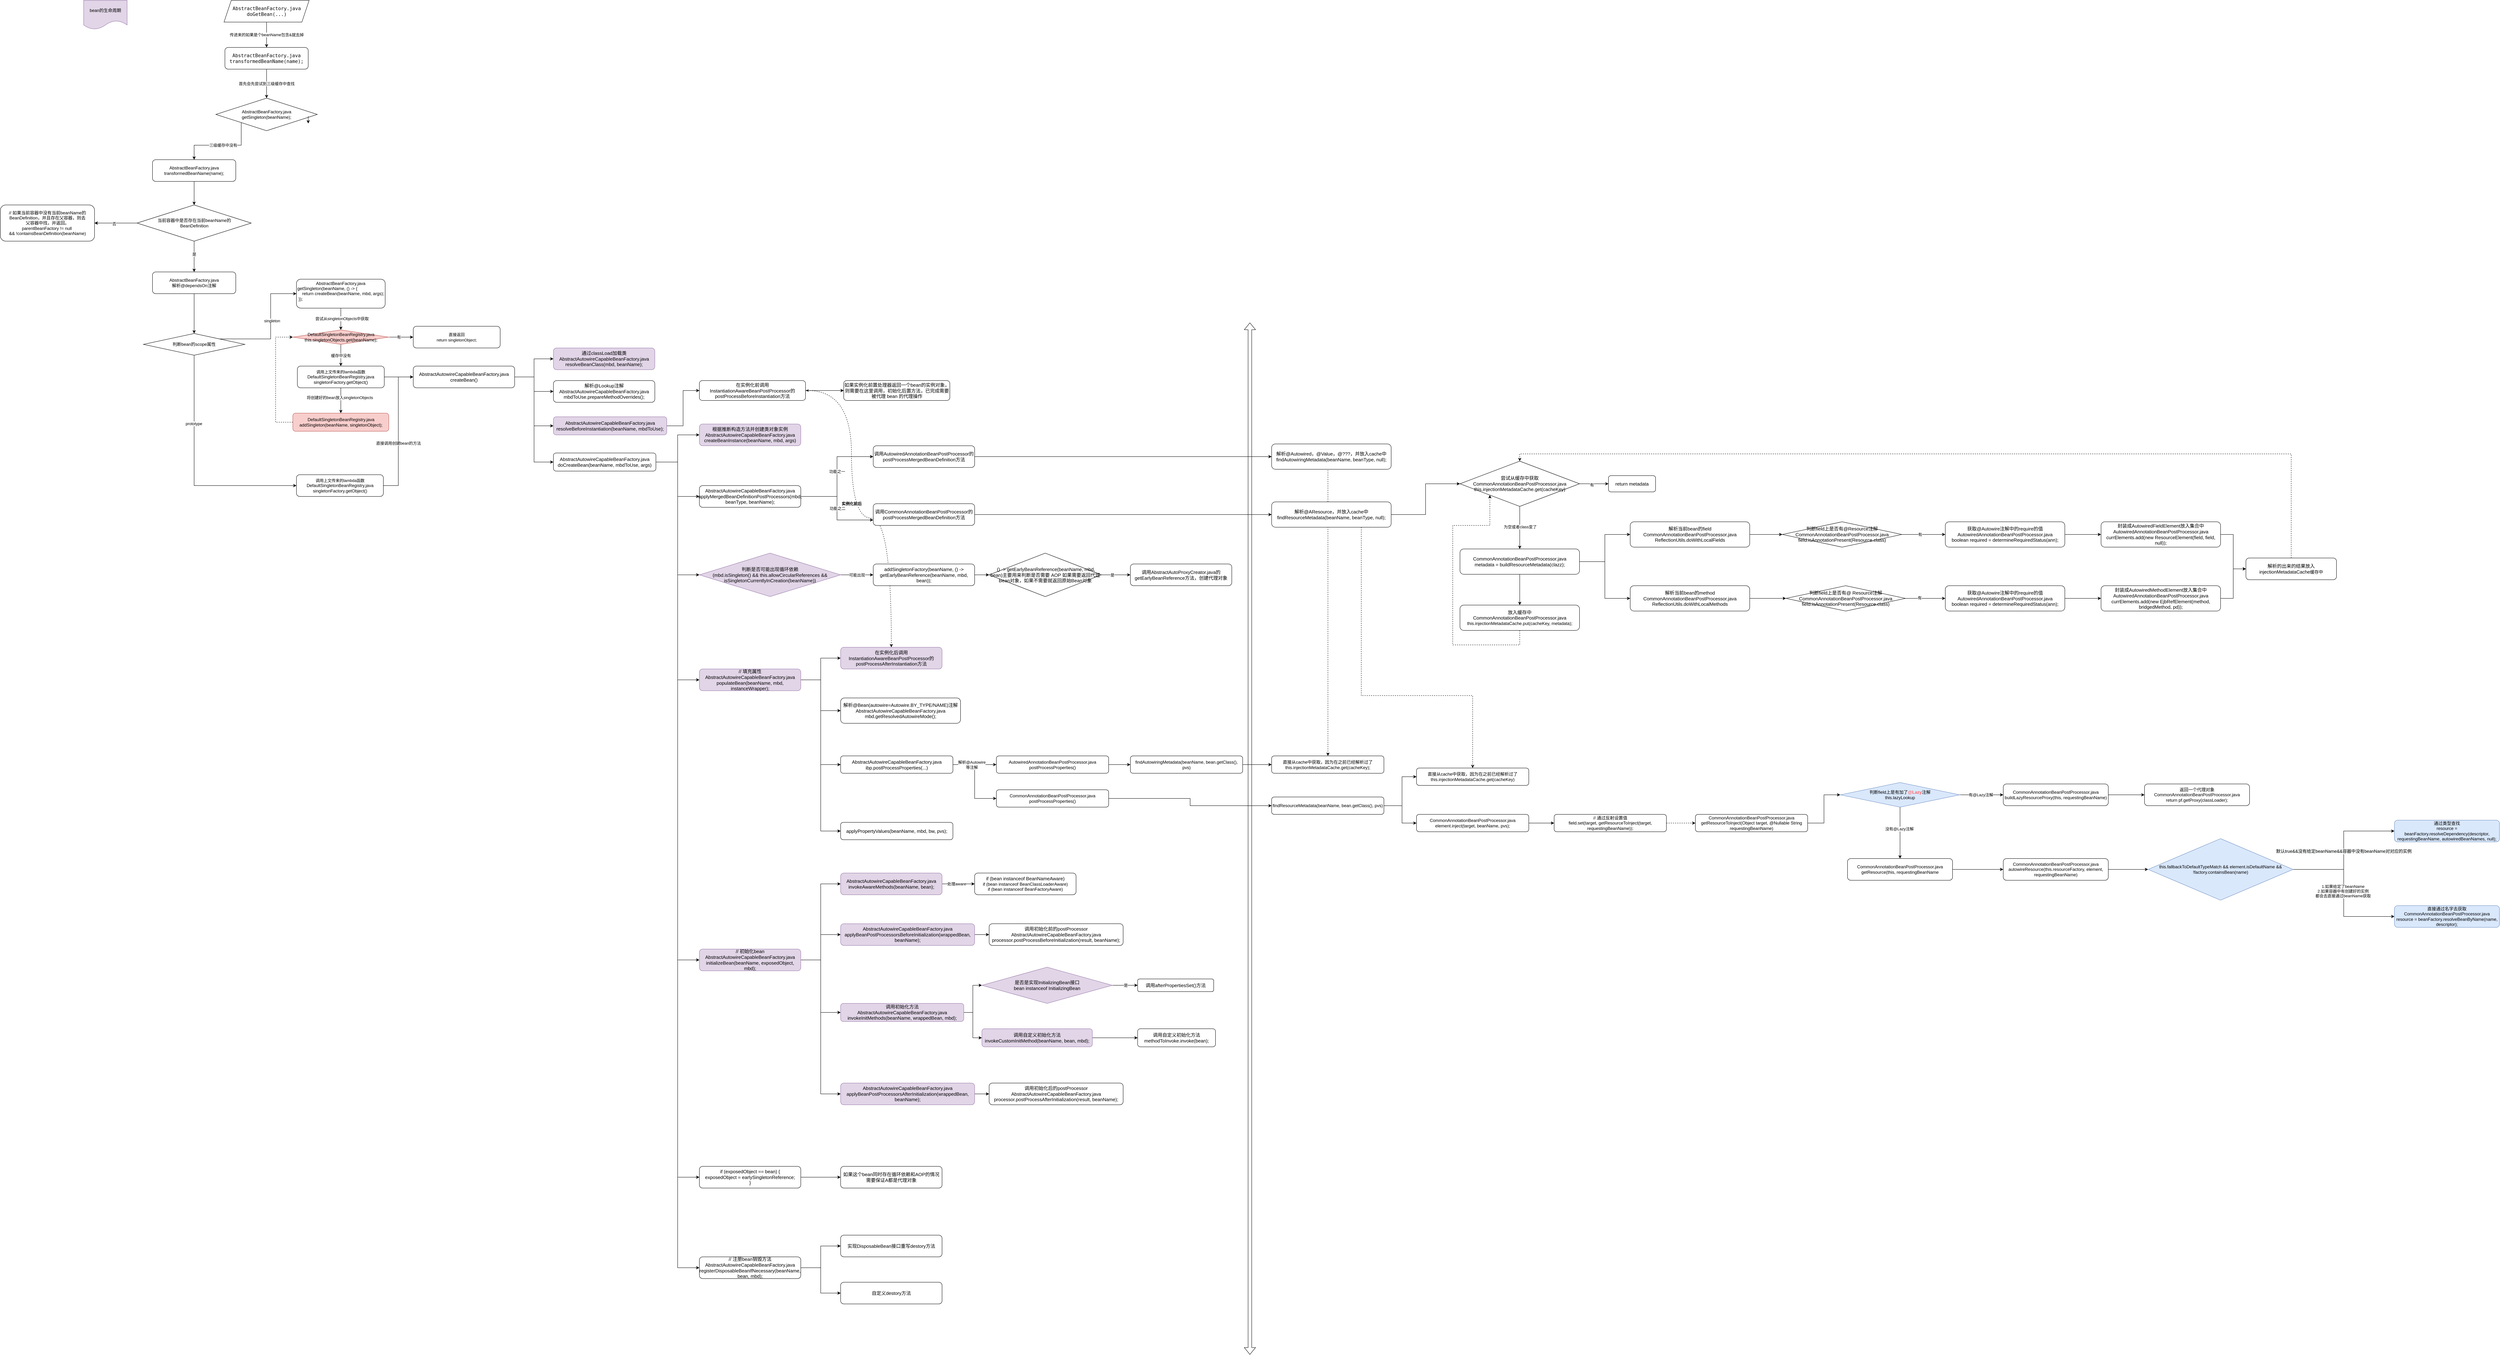 <mxfile version="16.1.0" type="github">
  <diagram id="2rsU9yD35tYkbE_-SbJo" name="第 1 页">
    <mxGraphModel dx="4059" dy="1091" grid="1" gridSize="10" guides="1" tooltips="1" connect="1" arrows="1" fold="1" page="1" pageScale="1" pageWidth="2339" pageHeight="3300" math="0" shadow="0">
      <root>
        <mxCell id="0" />
        <mxCell id="1" parent="0" />
        <mxCell id="xD9VcQmtIi4IChWEVNGQ-1" value="传进来的如果是个beanName包含&amp;amp;就去掉" style="edgeStyle=orthogonalEdgeStyle;rounded=0;orthogonalLoop=1;jettySize=auto;html=1;exitX=0.5;exitY=1;exitDx=0;exitDy=0;" parent="1" source="xD9VcQmtIi4IChWEVNGQ-5" target="xD9VcQmtIi4IChWEVNGQ-3" edge="1">
          <mxGeometry relative="1" as="geometry" />
        </mxCell>
        <mxCell id="xD9VcQmtIi4IChWEVNGQ-2" value="首先会先尝试到三级缓存中查找" style="edgeStyle=orthogonalEdgeStyle;rounded=0;orthogonalLoop=1;jettySize=auto;html=1;exitX=0.5;exitY=1;exitDx=0;exitDy=0;" parent="1" source="xD9VcQmtIi4IChWEVNGQ-3" target="xD9VcQmtIi4IChWEVNGQ-8" edge="1">
          <mxGeometry relative="1" as="geometry">
            <mxPoint x="705" y="390" as="targetPoint" />
          </mxGeometry>
        </mxCell>
        <mxCell id="xD9VcQmtIi4IChWEVNGQ-3" value="&lt;div&gt;&lt;font color=&quot;#080808&quot; face=&quot;jetbrains mono, monospace&quot;&gt;&lt;span style=&quot;font-size: 13.067px&quot;&gt;AbstractBeanFactory.java&lt;/span&gt;&lt;/font&gt;&lt;/div&gt;&lt;div&gt;&lt;font color=&quot;#080808&quot; face=&quot;jetbrains mono, monospace&quot;&gt;&lt;span style=&quot;font-size: 13.067px&quot;&gt;transformedBeanName(name);&lt;/span&gt;&lt;/font&gt;&lt;/div&gt;" style="rounded=1;whiteSpace=wrap;html=1;" parent="1" vertex="1">
          <mxGeometry x="590" y="250" width="230" height="60" as="geometry" />
        </mxCell>
        <mxCell id="xD9VcQmtIi4IChWEVNGQ-4" value="bean的生命周期" style="shape=document;whiteSpace=wrap;html=1;boundedLbl=1;fillColor=#e1d5e7;strokeColor=#9673a6;" parent="1" vertex="1">
          <mxGeometry x="200" y="120" width="120" height="80" as="geometry" />
        </mxCell>
        <mxCell id="xD9VcQmtIi4IChWEVNGQ-5" value="&lt;div&gt;&lt;font color=&quot;#080808&quot; face=&quot;jetbrains mono, monospace&quot;&gt;&lt;span style=&quot;font-size: 13.067px&quot;&gt;AbstractBeanFactory.java&lt;/span&gt;&lt;/font&gt;&lt;/div&gt;&lt;div&gt;&lt;font color=&quot;#080808&quot; face=&quot;jetbrains mono, monospace&quot;&gt;&lt;span style=&quot;font-size: 13.067px&quot;&gt;doGetBean(...)&lt;/span&gt;&lt;/font&gt;&lt;/div&gt;" style="shape=parallelogram;perimeter=parallelogramPerimeter;whiteSpace=wrap;html=1;fixedSize=1;" parent="1" vertex="1">
          <mxGeometry x="587.5" y="120" width="235" height="60" as="geometry" />
        </mxCell>
        <mxCell id="xD9VcQmtIi4IChWEVNGQ-6" style="edgeStyle=orthogonalEdgeStyle;rounded=0;orthogonalLoop=1;jettySize=auto;html=1;exitX=0;exitY=1;exitDx=0;exitDy=0;" parent="1" source="xD9VcQmtIi4IChWEVNGQ-8" target="xD9VcQmtIi4IChWEVNGQ-11" edge="1">
          <mxGeometry relative="1" as="geometry" />
        </mxCell>
        <mxCell id="xD9VcQmtIi4IChWEVNGQ-7" value="三级缓存中没有" style="edgeLabel;html=1;align=center;verticalAlign=middle;resizable=0;points=[];" parent="xD9VcQmtIi4IChWEVNGQ-6" vertex="1" connectable="0">
          <mxGeometry x="-0.072" relative="1" as="geometry">
            <mxPoint x="-5" as="offset" />
          </mxGeometry>
        </mxCell>
        <mxCell id="xD9VcQmtIi4IChWEVNGQ-8" value="&lt;div&gt;AbstractBeanFactory.java&lt;/div&gt;&lt;div&gt;getSingleton(beanName);&lt;/div&gt;" style="rhombus;whiteSpace=wrap;html=1;" parent="1" vertex="1">
          <mxGeometry x="565" y="390" width="280" height="90" as="geometry" />
        </mxCell>
        <mxCell id="xD9VcQmtIi4IChWEVNGQ-9" style="edgeStyle=orthogonalEdgeStyle;rounded=0;orthogonalLoop=1;jettySize=auto;html=1;" parent="1" edge="1">
          <mxGeometry relative="1" as="geometry">
            <mxPoint x="820" y="440" as="sourcePoint" />
            <mxPoint x="820" y="460" as="targetPoint" />
          </mxGeometry>
        </mxCell>
        <mxCell id="xD9VcQmtIi4IChWEVNGQ-10" style="edgeStyle=orthogonalEdgeStyle;rounded=0;orthogonalLoop=1;jettySize=auto;html=1;exitX=0.5;exitY=1;exitDx=0;exitDy=0;entryX=0.5;entryY=0;entryDx=0;entryDy=0;" parent="1" source="xD9VcQmtIi4IChWEVNGQ-11" target="xD9VcQmtIi4IChWEVNGQ-17" edge="1">
          <mxGeometry relative="1" as="geometry" />
        </mxCell>
        <mxCell id="xD9VcQmtIi4IChWEVNGQ-11" value="&lt;div&gt;AbstractBeanFactory.java&lt;/div&gt;&lt;div&gt;transformedBeanName(name);&lt;/div&gt;" style="rounded=1;whiteSpace=wrap;html=1;" parent="1" vertex="1">
          <mxGeometry x="390" y="560" width="230" height="60" as="geometry" />
        </mxCell>
        <mxCell id="xD9VcQmtIi4IChWEVNGQ-12" style="edgeStyle=orthogonalEdgeStyle;rounded=0;orthogonalLoop=1;jettySize=auto;html=1;exitX=0;exitY=0.5;exitDx=0;exitDy=0;entryX=1;entryY=0.5;entryDx=0;entryDy=0;" parent="1" source="xD9VcQmtIi4IChWEVNGQ-17" target="xD9VcQmtIi4IChWEVNGQ-18" edge="1">
          <mxGeometry relative="1" as="geometry" />
        </mxCell>
        <mxCell id="xD9VcQmtIi4IChWEVNGQ-13" value="" style="edgeStyle=orthogonalEdgeStyle;rounded=0;orthogonalLoop=1;jettySize=auto;html=1;" parent="1" source="xD9VcQmtIi4IChWEVNGQ-17" target="xD9VcQmtIi4IChWEVNGQ-18" edge="1">
          <mxGeometry relative="1" as="geometry" />
        </mxCell>
        <mxCell id="xD9VcQmtIi4IChWEVNGQ-14" value="否" style="edgeLabel;html=1;align=center;verticalAlign=middle;resizable=0;points=[];" parent="xD9VcQmtIi4IChWEVNGQ-13" vertex="1" connectable="0">
          <mxGeometry x="0.08" y="2" relative="1" as="geometry">
            <mxPoint as="offset" />
          </mxGeometry>
        </mxCell>
        <mxCell id="xD9VcQmtIi4IChWEVNGQ-15" style="edgeStyle=orthogonalEdgeStyle;rounded=0;orthogonalLoop=1;jettySize=auto;html=1;exitX=0.5;exitY=1;exitDx=0;exitDy=0;entryX=0.5;entryY=0;entryDx=0;entryDy=0;" parent="1" source="xD9VcQmtIi4IChWEVNGQ-17" target="xD9VcQmtIi4IChWEVNGQ-20" edge="1">
          <mxGeometry relative="1" as="geometry" />
        </mxCell>
        <mxCell id="xD9VcQmtIi4IChWEVNGQ-16" value="是" style="edgeLabel;html=1;align=center;verticalAlign=middle;resizable=0;points=[];" parent="xD9VcQmtIi4IChWEVNGQ-15" vertex="1" connectable="0">
          <mxGeometry x="-0.153" relative="1" as="geometry">
            <mxPoint as="offset" />
          </mxGeometry>
        </mxCell>
        <mxCell id="xD9VcQmtIi4IChWEVNGQ-17" value="&lt;div&gt;当前容器中是否存在当前beanName的&lt;/div&gt;&lt;div&gt;BeanDefinition&lt;/div&gt;" style="rhombus;whiteSpace=wrap;html=1;" parent="1" vertex="1">
          <mxGeometry x="347.5" y="685" width="315" height="100" as="geometry" />
        </mxCell>
        <mxCell id="xD9VcQmtIi4IChWEVNGQ-18" value="&lt;div&gt;// 如果当前容器中没有当前beanName的&lt;/div&gt;&lt;div&gt;BeanDefinition，并且存在父容器，则去&lt;/div&gt;&lt;div&gt;父容器中找，并返回。&lt;/div&gt;&lt;div&gt;parentBeanFactory != null&amp;nbsp;&lt;/div&gt;&lt;div&gt;&amp;amp;&amp;amp; !containsBeanDefinition(beanName)&lt;/div&gt;" style="rounded=1;whiteSpace=wrap;html=1;" parent="1" vertex="1">
          <mxGeometry x="-30" y="685" width="260" height="100" as="geometry" />
        </mxCell>
        <mxCell id="xD9VcQmtIi4IChWEVNGQ-19" style="edgeStyle=orthogonalEdgeStyle;rounded=0;orthogonalLoop=1;jettySize=auto;html=1;exitX=0.5;exitY=1;exitDx=0;exitDy=0;entryX=0.5;entryY=0;entryDx=0;entryDy=0;" parent="1" source="xD9VcQmtIi4IChWEVNGQ-20" target="xD9VcQmtIi4IChWEVNGQ-25" edge="1">
          <mxGeometry relative="1" as="geometry" />
        </mxCell>
        <mxCell id="xD9VcQmtIi4IChWEVNGQ-20" value="&lt;div&gt;AbstractBeanFactory.java&lt;/div&gt;&lt;div&gt;解析@dependsOn注解&lt;/div&gt;" style="rounded=1;whiteSpace=wrap;html=1;" parent="1" vertex="1">
          <mxGeometry x="390" y="870" width="230" height="60" as="geometry" />
        </mxCell>
        <mxCell id="xD9VcQmtIi4IChWEVNGQ-21" style="edgeStyle=orthogonalEdgeStyle;rounded=0;orthogonalLoop=1;jettySize=auto;html=1;exitX=1;exitY=0;exitDx=0;exitDy=0;entryX=0;entryY=0.5;entryDx=0;entryDy=0;" parent="1" source="xD9VcQmtIi4IChWEVNGQ-25" target="xD9VcQmtIi4IChWEVNGQ-28" edge="1">
          <mxGeometry relative="1" as="geometry" />
        </mxCell>
        <mxCell id="xD9VcQmtIi4IChWEVNGQ-22" value="singleton" style="edgeLabel;html=1;align=center;verticalAlign=middle;resizable=0;points=[];" parent="xD9VcQmtIi4IChWEVNGQ-21" vertex="1" connectable="0">
          <mxGeometry x="0.134" y="-2" relative="1" as="geometry">
            <mxPoint x="1" as="offset" />
          </mxGeometry>
        </mxCell>
        <mxCell id="xD9VcQmtIi4IChWEVNGQ-23" style="edgeStyle=orthogonalEdgeStyle;rounded=0;orthogonalLoop=1;jettySize=auto;html=1;exitX=0.5;exitY=1;exitDx=0;exitDy=0;entryX=0;entryY=0.5;entryDx=0;entryDy=0;startArrow=none;startFill=0;" parent="1" source="xD9VcQmtIi4IChWEVNGQ-25" target="xD9VcQmtIi4IChWEVNGQ-136" edge="1">
          <mxGeometry relative="1" as="geometry" />
        </mxCell>
        <mxCell id="xD9VcQmtIi4IChWEVNGQ-24" value="prototype" style="edgeLabel;html=1;align=center;verticalAlign=middle;resizable=0;points=[];" parent="xD9VcQmtIi4IChWEVNGQ-23" vertex="1" connectable="0">
          <mxGeometry x="-0.412" y="-1" relative="1" as="geometry">
            <mxPoint as="offset" />
          </mxGeometry>
        </mxCell>
        <mxCell id="xD9VcQmtIi4IChWEVNGQ-25" value="判断bean的scope属性" style="rhombus;whiteSpace=wrap;html=1;" parent="1" vertex="1">
          <mxGeometry x="365" y="1040" width="280" height="60" as="geometry" />
        </mxCell>
        <mxCell id="xD9VcQmtIi4IChWEVNGQ-26" style="edgeStyle=orthogonalEdgeStyle;rounded=0;orthogonalLoop=1;jettySize=auto;html=1;exitX=0.5;exitY=1;exitDx=0;exitDy=0;" parent="1" source="xD9VcQmtIi4IChWEVNGQ-28" target="xD9VcQmtIi4IChWEVNGQ-131" edge="1">
          <mxGeometry relative="1" as="geometry">
            <mxPoint x="910" y="1130" as="targetPoint" />
          </mxGeometry>
        </mxCell>
        <mxCell id="xD9VcQmtIi4IChWEVNGQ-27" value="尝试从singletonObjects中获取" style="edgeLabel;html=1;align=center;verticalAlign=middle;resizable=0;points=[];" parent="xD9VcQmtIi4IChWEVNGQ-26" vertex="1" connectable="0">
          <mxGeometry x="-0.033" y="3" relative="1" as="geometry">
            <mxPoint as="offset" />
          </mxGeometry>
        </mxCell>
        <mxCell id="xD9VcQmtIi4IChWEVNGQ-28" value="&lt;div style=&quot;text-align: center&quot;&gt;AbstractBeanFactory.java&lt;/div&gt;&lt;div&gt;getSingleton(beanName, () -&amp;gt; {&lt;/div&gt;&lt;div&gt;&amp;nbsp; &amp;nbsp; return createBean(beanName, mbd, args);&lt;/div&gt;&lt;div&gt;&amp;nbsp;});&lt;/div&gt;&lt;div&gt;&amp;nbsp; &amp;nbsp;&lt;/div&gt;" style="rounded=1;whiteSpace=wrap;html=1;align=left;" parent="1" vertex="1">
          <mxGeometry x="787.5" y="890" width="245" height="80" as="geometry" />
        </mxCell>
        <mxCell id="xD9VcQmtIi4IChWEVNGQ-29" style="edgeStyle=orthogonalEdgeStyle;rounded=0;orthogonalLoop=1;jettySize=auto;html=1;exitX=0.5;exitY=1;exitDx=0;exitDy=0;entryX=0.5;entryY=0;entryDx=0;entryDy=0;" parent="1" source="xD9VcQmtIi4IChWEVNGQ-32" target="xD9VcQmtIi4IChWEVNGQ-34" edge="1">
          <mxGeometry relative="1" as="geometry" />
        </mxCell>
        <mxCell id="xD9VcQmtIi4IChWEVNGQ-30" value="将创建好的bean放入singletonObjects" style="edgeLabel;html=1;align=center;verticalAlign=middle;resizable=0;points=[];" parent="xD9VcQmtIi4IChWEVNGQ-29" vertex="1" connectable="0">
          <mxGeometry x="-0.229" y="-3" relative="1" as="geometry">
            <mxPoint as="offset" />
          </mxGeometry>
        </mxCell>
        <mxCell id="xD9VcQmtIi4IChWEVNGQ-31" style="edgeStyle=orthogonalEdgeStyle;rounded=0;orthogonalLoop=1;jettySize=auto;html=1;exitX=1;exitY=0.5;exitDx=0;exitDy=0;" parent="1" source="xD9VcQmtIi4IChWEVNGQ-32" target="xD9VcQmtIi4IChWEVNGQ-39" edge="1">
          <mxGeometry relative="1" as="geometry" />
        </mxCell>
        <mxCell id="xD9VcQmtIi4IChWEVNGQ-32" value="&lt;div&gt;&lt;span style=&quot;font-size: 11px ; background-color: rgb(255 , 255 , 255)&quot;&gt;调用上文传来的lambda函数&lt;/span&gt;&lt;br&gt;&lt;/div&gt;&lt;div&gt;DefaultSingletonBeanRegistry.java&lt;/div&gt;&lt;div&gt;singletonFactory.getObject()&lt;/div&gt;" style="rounded=1;whiteSpace=wrap;html=1;" parent="1" vertex="1">
          <mxGeometry x="790" y="1130" width="240" height="60" as="geometry" />
        </mxCell>
        <mxCell id="xD9VcQmtIi4IChWEVNGQ-33" style="edgeStyle=orthogonalEdgeStyle;rounded=0;orthogonalLoop=1;jettySize=auto;html=1;exitX=0;exitY=0.5;exitDx=0;exitDy=0;entryX=0;entryY=0.5;entryDx=0;entryDy=0;dashed=1;" parent="1" source="xD9VcQmtIi4IChWEVNGQ-34" target="xD9VcQmtIi4IChWEVNGQ-131" edge="1">
          <mxGeometry relative="1" as="geometry">
            <Array as="points">
              <mxPoint x="730" y="1285" />
              <mxPoint x="730" y="1050" />
            </Array>
          </mxGeometry>
        </mxCell>
        <mxCell id="xD9VcQmtIi4IChWEVNGQ-34" value="&lt;div&gt;DefaultSingletonBeanRegistry.java&lt;/div&gt;&lt;div&gt;addSingleton(beanName, singletonObject);&lt;/div&gt;" style="rounded=1;whiteSpace=wrap;html=1;fillColor=#f8cecc;strokeColor=#b85450;" parent="1" vertex="1">
          <mxGeometry x="777.5" y="1260" width="265" height="50" as="geometry" />
        </mxCell>
        <mxCell id="xD9VcQmtIi4IChWEVNGQ-35" style="edgeStyle=orthogonalEdgeStyle;rounded=0;orthogonalLoop=1;jettySize=auto;html=1;exitX=1;exitY=0.5;exitDx=0;exitDy=0;entryX=0;entryY=0.5;entryDx=0;entryDy=0;" parent="1" source="xD9VcQmtIi4IChWEVNGQ-39" target="xD9VcQmtIi4IChWEVNGQ-40" edge="1">
          <mxGeometry relative="1" as="geometry" />
        </mxCell>
        <mxCell id="xD9VcQmtIi4IChWEVNGQ-36" style="edgeStyle=orthogonalEdgeStyle;rounded=0;orthogonalLoop=1;jettySize=auto;html=1;exitX=1;exitY=0.5;exitDx=0;exitDy=0;" parent="1" source="xD9VcQmtIi4IChWEVNGQ-39" target="xD9VcQmtIi4IChWEVNGQ-41" edge="1">
          <mxGeometry relative="1" as="geometry" />
        </mxCell>
        <mxCell id="xD9VcQmtIi4IChWEVNGQ-37" style="edgeStyle=orthogonalEdgeStyle;rounded=0;orthogonalLoop=1;jettySize=auto;html=1;exitX=1;exitY=0.5;exitDx=0;exitDy=0;entryX=0;entryY=0.5;entryDx=0;entryDy=0;" parent="1" source="xD9VcQmtIi4IChWEVNGQ-39" target="xD9VcQmtIi4IChWEVNGQ-43" edge="1">
          <mxGeometry relative="1" as="geometry" />
        </mxCell>
        <mxCell id="xD9VcQmtIi4IChWEVNGQ-38" style="edgeStyle=orthogonalEdgeStyle;rounded=0;orthogonalLoop=1;jettySize=auto;html=1;exitX=1;exitY=0.5;exitDx=0;exitDy=0;entryX=0;entryY=0.5;entryDx=0;entryDy=0;" parent="1" source="xD9VcQmtIi4IChWEVNGQ-39" target="xD9VcQmtIi4IChWEVNGQ-55" edge="1">
          <mxGeometry relative="1" as="geometry" />
        </mxCell>
        <mxCell id="xD9VcQmtIi4IChWEVNGQ-39" value="&lt;span style=&quot;font-size: 13.067px&quot;&gt;AbstractAutowireCapableBeanFactory&lt;/span&gt;&lt;span style=&quot;font-size: 13.067px&quot;&gt;.java&lt;/span&gt;&lt;span style=&quot;font-size: 13.067px&quot;&gt;&lt;br&gt;&lt;/span&gt;&lt;span style=&quot;font-size: 13.067px&quot;&gt;createBean&lt;/span&gt;&lt;span style=&quot;font-size: 13.067px&quot;&gt;()&lt;/span&gt;&lt;span style=&quot;font-size: 13.067px&quot;&gt;&lt;br&gt;&lt;/span&gt;" style="rounded=1;whiteSpace=wrap;html=1;" parent="1" vertex="1">
          <mxGeometry x="1110" y="1130" width="280" height="60" as="geometry" />
        </mxCell>
        <mxCell id="xD9VcQmtIi4IChWEVNGQ-40" value="&lt;span style=&quot;font-size: 13.067px&quot;&gt;通过classLoad加载类AbstractAutowireCapableBeanFactory&lt;/span&gt;&lt;span style=&quot;font-size: 13.067px&quot;&gt;.java&lt;/span&gt;&lt;span style=&quot;font-size: 13.067px&quot;&gt;&lt;br&gt;&lt;/span&gt;&lt;span style=&quot;font-size: 13.067px&quot;&gt;resolveBeanClass(mbd, beanName);&lt;/span&gt;" style="rounded=1;whiteSpace=wrap;html=1;fillColor=#e1d5e7;strokeColor=#9673a6;" parent="1" vertex="1">
          <mxGeometry x="1497" y="1080" width="280" height="60" as="geometry" />
        </mxCell>
        <mxCell id="xD9VcQmtIi4IChWEVNGQ-41" value="&lt;span style=&quot;font-size: 13.067px&quot;&gt;解析@Lookup注解&lt;br&gt;AbstractAutowireCapableBeanFactory&lt;/span&gt;&lt;span style=&quot;font-size: 13.067px&quot;&gt;.java&lt;/span&gt;&lt;span style=&quot;font-size: 13.067px&quot;&gt;&lt;br&gt;&lt;/span&gt;&lt;span style=&quot;font-size: 13.067px&quot;&gt;mbdToUse.prepareMethodOverrides();&lt;/span&gt;" style="rounded=1;whiteSpace=wrap;html=1;" parent="1" vertex="1">
          <mxGeometry x="1497" y="1170" width="280" height="60" as="geometry" />
        </mxCell>
        <mxCell id="xD9VcQmtIi4IChWEVNGQ-42" style="edgeStyle=orthogonalEdgeStyle;rounded=0;orthogonalLoop=1;jettySize=auto;html=1;exitX=1;exitY=0.5;exitDx=0;exitDy=0;entryX=0;entryY=0.5;entryDx=0;entryDy=0;" parent="1" source="xD9VcQmtIi4IChWEVNGQ-43" target="xD9VcQmtIi4IChWEVNGQ-47" edge="1">
          <mxGeometry relative="1" as="geometry" />
        </mxCell>
        <mxCell id="xD9VcQmtIi4IChWEVNGQ-43" value="&lt;span style=&quot;font-size: 13.067px&quot;&gt;AbstractAutowireCapableBeanFactory&lt;/span&gt;&lt;span style=&quot;font-size: 13.067px&quot;&gt;.java&lt;/span&gt;&lt;span style=&quot;font-size: 13.067px&quot;&gt;&lt;br&gt;&lt;/span&gt;&lt;span style=&quot;font-size: 13.067px&quot;&gt;resolveBeforeInstantiation(beanName, mbdToUse);&lt;/span&gt;" style="rounded=1;whiteSpace=wrap;html=1;fillColor=#e1d5e7;strokeColor=#9673a6;" parent="1" vertex="1">
          <mxGeometry x="1497" y="1270" width="313" height="50" as="geometry" />
        </mxCell>
        <mxCell id="xD9VcQmtIi4IChWEVNGQ-44" style="edgeStyle=orthogonalEdgeStyle;rounded=0;orthogonalLoop=1;jettySize=auto;html=1;exitX=1;exitY=0.5;exitDx=0;exitDy=0;entryX=0.5;entryY=0;entryDx=0;entryDy=0;curved=1;dashed=1;startArrow=classicThin;startFill=1;" parent="1" source="xD9VcQmtIi4IChWEVNGQ-47" target="xD9VcQmtIi4IChWEVNGQ-69" edge="1">
          <mxGeometry relative="1" as="geometry">
            <Array as="points">
              <mxPoint x="2320" y="1197" />
              <mxPoint x="2320" y="1550" />
              <mxPoint x="2430" y="1550" />
            </Array>
          </mxGeometry>
        </mxCell>
        <mxCell id="xD9VcQmtIi4IChWEVNGQ-45" value="实例化前后" style="edgeLabel;html=1;align=center;verticalAlign=middle;resizable=0;points=[];fontStyle=1" parent="xD9VcQmtIi4IChWEVNGQ-44" vertex="1" connectable="0">
          <mxGeometry x="-0.071" relative="1" as="geometry">
            <mxPoint as="offset" />
          </mxGeometry>
        </mxCell>
        <mxCell id="xD9VcQmtIi4IChWEVNGQ-46" style="edgeStyle=orthogonalEdgeStyle;rounded=0;orthogonalLoop=1;jettySize=auto;html=1;exitX=1;exitY=0.5;exitDx=0;exitDy=0;startArrow=none;startFill=0;" parent="1" source="xD9VcQmtIi4IChWEVNGQ-47" target="xD9VcQmtIi4IChWEVNGQ-133" edge="1">
          <mxGeometry relative="1" as="geometry" />
        </mxCell>
        <mxCell id="xD9VcQmtIi4IChWEVNGQ-47" value="&lt;span style=&quot;font-size: 13.067px&quot;&gt;在实例化前调用InstantiationAwareBeanPostProcessor的postProcessBeforeInstantiation方法&lt;/span&gt;&lt;span style=&quot;font-size: 13.067px&quot;&gt;&lt;br&gt;&lt;/span&gt;" style="rounded=1;whiteSpace=wrap;html=1;" parent="1" vertex="1">
          <mxGeometry x="1900" y="1170" width="293" height="55" as="geometry" />
        </mxCell>
        <mxCell id="xD9VcQmtIi4IChWEVNGQ-48" style="edgeStyle=orthogonalEdgeStyle;rounded=0;orthogonalLoop=1;jettySize=auto;html=1;exitX=1;exitY=0.5;exitDx=0;exitDy=0;entryX=0;entryY=0.5;entryDx=0;entryDy=0;" parent="1" source="xD9VcQmtIi4IChWEVNGQ-55" target="xD9VcQmtIi4IChWEVNGQ-56" edge="1">
          <mxGeometry relative="1" as="geometry" />
        </mxCell>
        <mxCell id="xD9VcQmtIi4IChWEVNGQ-49" style="edgeStyle=orthogonalEdgeStyle;rounded=0;orthogonalLoop=1;jettySize=auto;html=1;exitX=1;exitY=0.5;exitDx=0;exitDy=0;entryX=0;entryY=0.5;entryDx=0;entryDy=0;" parent="1" source="xD9VcQmtIi4IChWEVNGQ-55" target="xD9VcQmtIi4IChWEVNGQ-58" edge="1">
          <mxGeometry relative="1" as="geometry" />
        </mxCell>
        <mxCell id="xD9VcQmtIi4IChWEVNGQ-50" style="edgeStyle=orthogonalEdgeStyle;rounded=0;orthogonalLoop=1;jettySize=auto;html=1;exitX=1;exitY=0.5;exitDx=0;exitDy=0;entryX=0;entryY=0.5;entryDx=0;entryDy=0;" parent="1" source="xD9VcQmtIi4IChWEVNGQ-55" target="xD9VcQmtIi4IChWEVNGQ-68" edge="1">
          <mxGeometry relative="1" as="geometry" />
        </mxCell>
        <mxCell id="xD9VcQmtIi4IChWEVNGQ-51" style="edgeStyle=orthogonalEdgeStyle;rounded=0;orthogonalLoop=1;jettySize=auto;html=1;exitX=1;exitY=0.5;exitDx=0;exitDy=0;entryX=0;entryY=0.5;entryDx=0;entryDy=0;startArrow=none;startFill=0;" parent="1" source="xD9VcQmtIi4IChWEVNGQ-55" target="xD9VcQmtIi4IChWEVNGQ-81" edge="1">
          <mxGeometry relative="1" as="geometry" />
        </mxCell>
        <mxCell id="xD9VcQmtIi4IChWEVNGQ-52" style="edgeStyle=orthogonalEdgeStyle;rounded=0;orthogonalLoop=1;jettySize=auto;html=1;exitX=1;exitY=0.5;exitDx=0;exitDy=0;entryX=0;entryY=0.5;entryDx=0;entryDy=0;startArrow=none;startFill=0;" parent="1" source="xD9VcQmtIi4IChWEVNGQ-55" target="xD9VcQmtIi4IChWEVNGQ-103" edge="1">
          <mxGeometry relative="1" as="geometry" />
        </mxCell>
        <mxCell id="xD9VcQmtIi4IChWEVNGQ-53" style="edgeStyle=orthogonalEdgeStyle;rounded=0;orthogonalLoop=1;jettySize=auto;html=1;exitX=1;exitY=0.5;exitDx=0;exitDy=0;entryX=0;entryY=0.5;entryDx=0;entryDy=0;startArrow=none;startFill=0;" parent="1" source="xD9VcQmtIi4IChWEVNGQ-55" target="xD9VcQmtIi4IChWEVNGQ-125" edge="1">
          <mxGeometry relative="1" as="geometry" />
        </mxCell>
        <mxCell id="xD9VcQmtIi4IChWEVNGQ-54" style="edgeStyle=orthogonalEdgeStyle;rounded=0;orthogonalLoop=1;jettySize=auto;html=1;exitX=1;exitY=0.5;exitDx=0;exitDy=0;entryX=0;entryY=0.5;entryDx=0;entryDy=0;" parent="1" source="xD9VcQmtIi4IChWEVNGQ-55" target="xD9VcQmtIi4IChWEVNGQ-140" edge="1">
          <mxGeometry relative="1" as="geometry" />
        </mxCell>
        <mxCell id="xD9VcQmtIi4IChWEVNGQ-55" value="&lt;span style=&quot;font-size: 13.067px&quot;&gt;AbstractAutowireCapableBeanFactory&lt;/span&gt;&lt;span style=&quot;font-size: 13.067px&quot;&gt;.java&lt;/span&gt;&lt;span style=&quot;font-size: 13.067px&quot;&gt;&lt;br&gt;&lt;/span&gt;&lt;span style=&quot;font-size: 13.067px&quot;&gt;doCreateBean(beanName, mbdToUse, args)&lt;/span&gt;" style="rounded=1;whiteSpace=wrap;html=1;" parent="1" vertex="1">
          <mxGeometry x="1497" y="1370" width="283" height="50" as="geometry" />
        </mxCell>
        <mxCell id="xD9VcQmtIi4IChWEVNGQ-56" value="&lt;span style=&quot;font-size: 13.067px&quot;&gt;根据推断构造方法并创建类对象实例AbstractAutowireCapableBeanFactory&lt;/span&gt;&lt;span style=&quot;font-size: 13.067px&quot;&gt;.java&lt;/span&gt;&lt;span style=&quot;font-size: 13.067px&quot;&gt;&lt;br&gt;&lt;/span&gt;&lt;span style=&quot;font-size: 13.067px&quot;&gt;createBeanInstance(beanName, mbd, args)&lt;/span&gt;" style="rounded=1;whiteSpace=wrap;html=1;fillColor=#e1d5e7;strokeColor=#9673a6;" parent="1" vertex="1">
          <mxGeometry x="1900" y="1290" width="280" height="60" as="geometry" />
        </mxCell>
        <mxCell id="xD9VcQmtIi4IChWEVNGQ-57" value="可能出现" style="edgeStyle=orthogonalEdgeStyle;rounded=0;orthogonalLoop=1;jettySize=auto;html=1;exitX=1;exitY=0.5;exitDx=0;exitDy=0;" parent="1" source="xD9VcQmtIi4IChWEVNGQ-58" target="xD9VcQmtIi4IChWEVNGQ-60" edge="1">
          <mxGeometry relative="1" as="geometry" />
        </mxCell>
        <mxCell id="xD9VcQmtIi4IChWEVNGQ-58" value="&lt;div&gt;&lt;span style=&quot;font-size: 13.067px&quot;&gt;判断是否可能出现循环依赖&lt;/span&gt;&lt;/div&gt;&lt;div&gt;&lt;span style=&quot;font-size: 13.067px&quot;&gt;(mbd.isSingleton() &amp;amp;&amp;amp; this.allowCircularReferences &amp;amp;&amp;amp;&lt;/span&gt;&lt;/div&gt;&lt;div&gt;&lt;span style=&quot;font-size: 13.067px&quot;&gt;&lt;span&gt;    &lt;/span&gt;isSingletonCurrentlyInCreation(beanName))&lt;/span&gt;&lt;/div&gt;" style="rhombus;whiteSpace=wrap;html=1;fillColor=#e1d5e7;strokeColor=#9673a6;" parent="1" vertex="1">
          <mxGeometry x="1900" y="1646.53" width="390" height="120" as="geometry" />
        </mxCell>
        <mxCell id="xD9VcQmtIi4IChWEVNGQ-59" style="edgeStyle=orthogonalEdgeStyle;rounded=0;orthogonalLoop=1;jettySize=auto;html=1;exitX=1;exitY=0.5;exitDx=0;exitDy=0;entryX=0;entryY=0.5;entryDx=0;entryDy=0;" parent="1" source="xD9VcQmtIi4IChWEVNGQ-60" target="xD9VcQmtIi4IChWEVNGQ-62" edge="1">
          <mxGeometry relative="1" as="geometry" />
        </mxCell>
        <mxCell id="xD9VcQmtIi4IChWEVNGQ-60" value="&lt;span style=&quot;font-size: 13.067px&quot;&gt;addSingletonFactory(beanName, () -&amp;gt; getEarlyBeanReference(beanName, mbd, bean));&lt;/span&gt;" style="rounded=1;whiteSpace=wrap;html=1;" parent="1" vertex="1">
          <mxGeometry x="2380" y="1676.53" width="280" height="60" as="geometry" />
        </mxCell>
        <mxCell id="xD9VcQmtIi4IChWEVNGQ-61" value="是" style="edgeStyle=orthogonalEdgeStyle;rounded=0;orthogonalLoop=1;jettySize=auto;html=1;exitX=1;exitY=0.5;exitDx=0;exitDy=0;" parent="1" source="xD9VcQmtIi4IChWEVNGQ-62" target="xD9VcQmtIi4IChWEVNGQ-63" edge="1">
          <mxGeometry x="-0.25" relative="1" as="geometry">
            <mxPoint x="3100" y="1706.53" as="targetPoint" />
            <mxPoint as="offset" />
          </mxGeometry>
        </mxCell>
        <mxCell id="xD9VcQmtIi4IChWEVNGQ-62" value="&lt;span style=&quot;font-size: 13.067px&quot;&gt;&amp;nbsp;() -&amp;gt; getEarlyBeanReference(beanName, mbd, bean)主要用来判断是否需要 AOP 如果需要返回代理Bean对象，如果不需要就返回原始Bean对象&lt;/span&gt;" style="rhombus;whiteSpace=wrap;html=1;" parent="1" vertex="1">
          <mxGeometry x="2700" y="1646.53" width="310" height="120" as="geometry" />
        </mxCell>
        <mxCell id="xD9VcQmtIi4IChWEVNGQ-63" value="&lt;span style=&quot;font-size: 13.067px&quot;&gt;调用AbstractAutoProxyCreator.java的&lt;/span&gt;&lt;span style=&quot;font-size: 13.067px&quot;&gt;getEarlyBeanReference方法，创建代理对象&lt;/span&gt;" style="rounded=1;whiteSpace=wrap;html=1;" parent="1" vertex="1">
          <mxGeometry x="3090" y="1676.53" width="280" height="60" as="geometry" />
        </mxCell>
        <mxCell id="xD9VcQmtIi4IChWEVNGQ-64" style="edgeStyle=orthogonalEdgeStyle;rounded=0;orthogonalLoop=1;jettySize=auto;html=1;exitX=1;exitY=0.5;exitDx=0;exitDy=0;entryX=0;entryY=0.5;entryDx=0;entryDy=0;" parent="1" source="xD9VcQmtIi4IChWEVNGQ-68" target="xD9VcQmtIi4IChWEVNGQ-69" edge="1">
          <mxGeometry relative="1" as="geometry" />
        </mxCell>
        <mxCell id="xD9VcQmtIi4IChWEVNGQ-65" style="edgeStyle=orthogonalEdgeStyle;rounded=0;orthogonalLoop=1;jettySize=auto;html=1;exitX=1;exitY=0.5;exitDx=0;exitDy=0;entryX=0;entryY=0.5;entryDx=0;entryDy=0;startArrow=none;startFill=0;" parent="1" source="xD9VcQmtIi4IChWEVNGQ-68" target="xD9VcQmtIi4IChWEVNGQ-70" edge="1">
          <mxGeometry relative="1" as="geometry" />
        </mxCell>
        <mxCell id="xD9VcQmtIi4IChWEVNGQ-66" style="edgeStyle=orthogonalEdgeStyle;rounded=0;orthogonalLoop=1;jettySize=auto;html=1;exitX=1;exitY=0.5;exitDx=0;exitDy=0;entryX=0;entryY=0.5;entryDx=0;entryDy=0;startArrow=none;startFill=0;" parent="1" source="xD9VcQmtIi4IChWEVNGQ-68" target="xD9VcQmtIi4IChWEVNGQ-74" edge="1">
          <mxGeometry relative="1" as="geometry" />
        </mxCell>
        <mxCell id="xD9VcQmtIi4IChWEVNGQ-67" style="edgeStyle=orthogonalEdgeStyle;rounded=0;orthogonalLoop=1;jettySize=auto;html=1;exitX=1;exitY=0.5;exitDx=0;exitDy=0;entryX=0;entryY=0.5;entryDx=0;entryDy=0;startArrow=none;startFill=0;" parent="1" source="xD9VcQmtIi4IChWEVNGQ-68" target="xD9VcQmtIi4IChWEVNGQ-98" edge="1">
          <mxGeometry relative="1" as="geometry" />
        </mxCell>
        <mxCell id="xD9VcQmtIi4IChWEVNGQ-68" value="&lt;span style=&quot;font-size: 13.067px&quot;&gt;// 填充属性&lt;br&gt;AbstractAutowireCapableBeanFactory&lt;/span&gt;&lt;span style=&quot;font-size: 13.067px&quot;&gt;.java&lt;/span&gt;&lt;span style=&quot;font-size: 13.067px&quot;&gt;&lt;br&gt;&lt;/span&gt;&lt;span style=&quot;font-size: 13.067px&quot;&gt;populateBean(beanName, mbd, instanceWrapper);&lt;/span&gt;" style="rounded=1;whiteSpace=wrap;html=1;fillColor=#e1d5e7;strokeColor=#9673a6;" parent="1" vertex="1">
          <mxGeometry x="1900" y="1966.53" width="280" height="60" as="geometry" />
        </mxCell>
        <mxCell id="xD9VcQmtIi4IChWEVNGQ-69" value="&lt;span style=&quot;font-size: 13.067px&quot;&gt;在实例化后调用InstantiationAwareBeanPostProcessor的postProcessAfterInstantiation方法&lt;/span&gt;" style="rounded=1;whiteSpace=wrap;html=1;fillColor=#e1d5e7;strokeColor=#9673a6;" parent="1" vertex="1">
          <mxGeometry x="2290" y="1906.53" width="280" height="60" as="geometry" />
        </mxCell>
        <mxCell id="xD9VcQmtIi4IChWEVNGQ-70" value="&lt;span style=&quot;font-size: 13.067px&quot;&gt;解析@Bean(autowire=Autowire.BY_TYPE/NAME)注解&lt;/span&gt;&lt;br&gt;&lt;span style=&quot;font-size: 13.067px&quot;&gt;AbstractAutowireCapableBeanFactory&lt;/span&gt;&lt;span style=&quot;font-size: 13.067px&quot;&gt;.java&lt;br&gt;mbd.getResolvedAutowireMode();&lt;/span&gt;" style="rounded=1;whiteSpace=wrap;html=1;" parent="1" vertex="1">
          <mxGeometry x="2290" y="2046.53" width="331" height="70" as="geometry" />
        </mxCell>
        <mxCell id="xD9VcQmtIi4IChWEVNGQ-71" style="edgeStyle=orthogonalEdgeStyle;rounded=0;orthogonalLoop=1;jettySize=auto;html=1;exitX=1;exitY=0.5;exitDx=0;exitDy=0;entryX=0;entryY=0.5;entryDx=0;entryDy=0;startArrow=none;startFill=0;" parent="1" source="xD9VcQmtIi4IChWEVNGQ-74" target="xD9VcQmtIi4IChWEVNGQ-76" edge="1">
          <mxGeometry relative="1" as="geometry" />
        </mxCell>
        <mxCell id="xD9VcQmtIi4IChWEVNGQ-72" style="edgeStyle=orthogonalEdgeStyle;rounded=0;orthogonalLoop=1;jettySize=auto;html=1;exitX=1;exitY=0.5;exitDx=0;exitDy=0;entryX=0;entryY=0.5;entryDx=0;entryDy=0;startArrow=none;startFill=0;" parent="1" source="xD9VcQmtIi4IChWEVNGQ-74" target="xD9VcQmtIi4IChWEVNGQ-94" edge="1">
          <mxGeometry relative="1" as="geometry" />
        </mxCell>
        <mxCell id="xD9VcQmtIi4IChWEVNGQ-73" value="解析@Autowire&lt;br&gt;等注解" style="edgeLabel;html=1;align=center;verticalAlign=middle;resizable=0;points=[];" parent="xD9VcQmtIi4IChWEVNGQ-72" vertex="1" connectable="0">
          <mxGeometry x="-0.589" relative="1" as="geometry">
            <mxPoint x="8" as="offset" />
          </mxGeometry>
        </mxCell>
        <mxCell id="xD9VcQmtIi4IChWEVNGQ-74" value="&lt;span style=&quot;font-size: 13.067px&quot;&gt;AbstractAutowireCapableBeanFactory&lt;/span&gt;&lt;span style=&quot;font-size: 13.067px&quot;&gt;.java&lt;br&gt;&lt;/span&gt;&lt;span style=&quot;font-size: 13.067px&quot;&gt;ibp.postProcessProperties(...)&lt;br&gt;&lt;/span&gt;" style="rounded=1;whiteSpace=wrap;html=1;" parent="1" vertex="1">
          <mxGeometry x="2290" y="2206.53" width="310" height="48" as="geometry" />
        </mxCell>
        <mxCell id="xD9VcQmtIi4IChWEVNGQ-75" style="edgeStyle=orthogonalEdgeStyle;rounded=0;orthogonalLoop=1;jettySize=auto;html=1;exitX=1;exitY=0.5;exitDx=0;exitDy=0;entryX=0;entryY=0.5;entryDx=0;entryDy=0;startArrow=none;startFill=0;" parent="1" source="xD9VcQmtIi4IChWEVNGQ-76" target="xD9VcQmtIi4IChWEVNGQ-87" edge="1">
          <mxGeometry relative="1" as="geometry" />
        </mxCell>
        <mxCell id="xD9VcQmtIi4IChWEVNGQ-76" value="AutowiredAnnotationBeanPostProcessor.java&lt;br&gt;postProcessProperties()" style="rounded=1;whiteSpace=wrap;html=1;" parent="1" vertex="1">
          <mxGeometry x="2720" y="2206.53" width="310" height="48" as="geometry" />
        </mxCell>
        <mxCell id="xD9VcQmtIi4IChWEVNGQ-77" style="edgeStyle=orthogonalEdgeStyle;rounded=0;orthogonalLoop=1;jettySize=auto;html=1;exitX=1;exitY=0.5;exitDx=0;exitDy=0;entryX=0;entryY=0.5;entryDx=0;entryDy=0;startArrow=none;startFill=0;" parent="1" source="xD9VcQmtIi4IChWEVNGQ-81" target="xD9VcQmtIi4IChWEVNGQ-83" edge="1">
          <mxGeometry relative="1" as="geometry" />
        </mxCell>
        <mxCell id="xD9VcQmtIi4IChWEVNGQ-78" value="功能之一" style="edgeLabel;html=1;align=center;verticalAlign=middle;resizable=0;points=[];" parent="xD9VcQmtIi4IChWEVNGQ-77" vertex="1" connectable="0">
          <mxGeometry x="0.093" relative="1" as="geometry">
            <mxPoint as="offset" />
          </mxGeometry>
        </mxCell>
        <mxCell id="xD9VcQmtIi4IChWEVNGQ-79" style="edgeStyle=orthogonalEdgeStyle;rounded=0;orthogonalLoop=1;jettySize=auto;html=1;exitX=1;exitY=0.5;exitDx=0;exitDy=0;entryX=0;entryY=0.75;entryDx=0;entryDy=0;startArrow=none;startFill=0;" parent="1" source="xD9VcQmtIi4IChWEVNGQ-81" target="xD9VcQmtIi4IChWEVNGQ-90" edge="1">
          <mxGeometry relative="1" as="geometry" />
        </mxCell>
        <mxCell id="xD9VcQmtIi4IChWEVNGQ-80" value="功能之二" style="edgeLabel;html=1;align=center;verticalAlign=middle;resizable=0;points=[];" parent="xD9VcQmtIi4IChWEVNGQ-79" vertex="1" connectable="0">
          <mxGeometry x="0.002" y="1" relative="1" as="geometry">
            <mxPoint as="offset" />
          </mxGeometry>
        </mxCell>
        <mxCell id="xD9VcQmtIi4IChWEVNGQ-81" value="&lt;span style=&quot;font-size: 13.067px&quot;&gt;AbstractAutowireCapableBeanFactory&lt;/span&gt;&lt;span style=&quot;font-size: 13.067px&quot;&gt;.java&lt;/span&gt;&lt;span style=&quot;font-size: 13.067px&quot;&gt;&lt;br&gt;&lt;/span&gt;&lt;span style=&quot;font-size: 13.067px&quot;&gt;applyMergedBeanDefinitionPostProcessors(mbd, beanType, beanName);&lt;/span&gt;" style="rounded=1;whiteSpace=wrap;html=1;" parent="1" vertex="1">
          <mxGeometry x="1900" y="1460" width="280" height="60" as="geometry" />
        </mxCell>
        <mxCell id="xD9VcQmtIi4IChWEVNGQ-82" style="edgeStyle=orthogonalEdgeStyle;rounded=0;orthogonalLoop=1;jettySize=auto;html=1;exitX=1;exitY=0.5;exitDx=0;exitDy=0;entryX=0;entryY=0.5;entryDx=0;entryDy=0;startArrow=none;startFill=0;" parent="1" source="xD9VcQmtIi4IChWEVNGQ-83" target="xD9VcQmtIi4IChWEVNGQ-85" edge="1">
          <mxGeometry relative="1" as="geometry" />
        </mxCell>
        <mxCell id="xD9VcQmtIi4IChWEVNGQ-83" value="&lt;span style=&quot;font-size: 13.067px&quot;&gt;调用AutowiredAnnotationBeanPostProcessor的postProcessMergedBeanDefinition方法&lt;/span&gt;" style="rounded=1;whiteSpace=wrap;html=1;" parent="1" vertex="1">
          <mxGeometry x="2380" y="1350" width="280" height="60" as="geometry" />
        </mxCell>
        <mxCell id="xD9VcQmtIi4IChWEVNGQ-84" style="edgeStyle=orthogonalEdgeStyle;rounded=0;orthogonalLoop=1;jettySize=auto;html=1;startArrow=none;startFill=0;entryX=0.5;entryY=0;entryDx=0;entryDy=0;dashed=1;exitX=0.471;exitY=1.036;exitDx=0;exitDy=0;exitPerimeter=0;" parent="1" source="xD9VcQmtIi4IChWEVNGQ-85" target="xD9VcQmtIi4IChWEVNGQ-88" edge="1">
          <mxGeometry relative="1" as="geometry">
            <mxPoint x="3620" y="2200" as="targetPoint" />
            <Array as="points">
              <mxPoint x="3635" y="2206" />
            </Array>
            <mxPoint x="3590" y="1300" as="sourcePoint" />
          </mxGeometry>
        </mxCell>
        <mxCell id="xD9VcQmtIi4IChWEVNGQ-85" value="&lt;span style=&quot;font-size: 13.067px&quot;&gt;解析@Autowired，@&lt;/span&gt;&lt;span style=&quot;font-size: 13.067px&quot;&gt;Value，@???，并放入cache中&lt;/span&gt;&lt;br&gt;&lt;span style=&quot;font-size: 13.067px&quot;&gt;findAutowiringMetadata(beanName, beanType, null);&lt;/span&gt;" style="rounded=1;whiteSpace=wrap;html=1;" parent="1" vertex="1">
          <mxGeometry x="3480" y="1345" width="330" height="70" as="geometry" />
        </mxCell>
        <mxCell id="xD9VcQmtIi4IChWEVNGQ-86" style="edgeStyle=orthogonalEdgeStyle;rounded=0;orthogonalLoop=1;jettySize=auto;html=1;exitX=1;exitY=0.5;exitDx=0;exitDy=0;entryX=0;entryY=0.5;entryDx=0;entryDy=0;startArrow=none;startFill=0;" parent="1" source="xD9VcQmtIi4IChWEVNGQ-87" target="xD9VcQmtIi4IChWEVNGQ-88" edge="1">
          <mxGeometry relative="1" as="geometry" />
        </mxCell>
        <mxCell id="xD9VcQmtIi4IChWEVNGQ-87" value="findAutowiringMetadata(beanName, bean.getClass(), pvs)" style="rounded=1;whiteSpace=wrap;html=1;" parent="1" vertex="1">
          <mxGeometry x="3090" y="2206.53" width="310" height="48" as="geometry" />
        </mxCell>
        <mxCell id="xD9VcQmtIi4IChWEVNGQ-88" value="直接从cache中获取，因为在之前已经解析过了&lt;br&gt;this.injectionMetadataCache.get(cacheKey);" style="rounded=1;whiteSpace=wrap;html=1;" parent="1" vertex="1">
          <mxGeometry x="3480" y="2206.53" width="310" height="48" as="geometry" />
        </mxCell>
        <mxCell id="xD9VcQmtIi4IChWEVNGQ-89" style="edgeStyle=orthogonalEdgeStyle;rounded=0;orthogonalLoop=1;jettySize=auto;html=1;exitX=1;exitY=0.5;exitDx=0;exitDy=0;startArrow=none;startFill=0;" parent="1" source="xD9VcQmtIi4IChWEVNGQ-90" target="xD9VcQmtIi4IChWEVNGQ-92" edge="1">
          <mxGeometry relative="1" as="geometry" />
        </mxCell>
        <mxCell id="xD9VcQmtIi4IChWEVNGQ-90" value="&lt;span style=&quot;font-size: 13.067px&quot;&gt;调用CommonAnnotationBeanPostProcessor的postProcessMergedBeanDefinition方法&lt;/span&gt;" style="rounded=1;whiteSpace=wrap;html=1;" parent="1" vertex="1">
          <mxGeometry x="2380" y="1510" width="280" height="60" as="geometry" />
        </mxCell>
        <mxCell id="xD9VcQmtIi4IChWEVNGQ-91" style="edgeStyle=orthogonalEdgeStyle;rounded=0;orthogonalLoop=1;jettySize=auto;html=1;exitX=0.75;exitY=1;exitDx=0;exitDy=0;startArrow=none;startFill=0;dashed=1;entryX=0.5;entryY=0;entryDx=0;entryDy=0;" parent="1" source="xD9VcQmtIi4IChWEVNGQ-92" target="xD9VcQmtIi4IChWEVNGQ-97" edge="1">
          <mxGeometry relative="1" as="geometry">
            <Array as="points">
              <mxPoint x="3728" y="2040" />
              <mxPoint x="4035" y="2040" />
            </Array>
          </mxGeometry>
        </mxCell>
        <mxCell id="a_a16aSGv4rgpMYStxbP-11" style="edgeStyle=orthogonalEdgeStyle;rounded=0;orthogonalLoop=1;jettySize=auto;html=1;exitX=1;exitY=0.5;exitDx=0;exitDy=0;entryX=0;entryY=0.5;entryDx=0;entryDy=0;" edge="1" parent="1" source="xD9VcQmtIi4IChWEVNGQ-92" target="a_a16aSGv4rgpMYStxbP-6">
          <mxGeometry relative="1" as="geometry" />
        </mxCell>
        <mxCell id="xD9VcQmtIi4IChWEVNGQ-92" value="&lt;span style=&quot;font-size: 13.067px&quot;&gt;解析@A&lt;/span&gt;&lt;span style=&quot;font-size: 13.067px&quot;&gt;Resource，并放入cache中&lt;/span&gt;&lt;br&gt;&lt;span style=&quot;font-size: 13.067px&quot;&gt;findResourceMetadata(beanName, beanType, null);&lt;/span&gt;" style="rounded=1;whiteSpace=wrap;html=1;" parent="1" vertex="1">
          <mxGeometry x="3480" y="1505" width="330" height="70" as="geometry" />
        </mxCell>
        <mxCell id="xD9VcQmtIi4IChWEVNGQ-93" style="edgeStyle=orthogonalEdgeStyle;rounded=0;orthogonalLoop=1;jettySize=auto;html=1;exitX=1;exitY=0.5;exitDx=0;exitDy=0;entryX=0;entryY=0.5;entryDx=0;entryDy=0;startArrow=none;startFill=0;" parent="1" source="xD9VcQmtIi4IChWEVNGQ-94" target="xD9VcQmtIi4IChWEVNGQ-96" edge="1">
          <mxGeometry relative="1" as="geometry" />
        </mxCell>
        <mxCell id="xD9VcQmtIi4IChWEVNGQ-94" value="CommonAnnotationBeanPostProcessor.java&lt;br&gt;postProcessProperties()" style="rounded=1;whiteSpace=wrap;html=1;" parent="1" vertex="1">
          <mxGeometry x="2720" y="2300" width="310" height="48" as="geometry" />
        </mxCell>
        <mxCell id="xD9VcQmtIi4IChWEVNGQ-95" style="edgeStyle=orthogonalEdgeStyle;rounded=0;orthogonalLoop=1;jettySize=auto;html=1;exitX=1;exitY=0.5;exitDx=0;exitDy=0;startArrow=none;startFill=0;" parent="1" source="xD9VcQmtIi4IChWEVNGQ-96" target="xD9VcQmtIi4IChWEVNGQ-97" edge="1">
          <mxGeometry relative="1" as="geometry">
            <Array as="points">
              <mxPoint x="3840" y="2344" />
              <mxPoint x="3840" y="2264" />
            </Array>
          </mxGeometry>
        </mxCell>
        <mxCell id="a_a16aSGv4rgpMYStxbP-42" style="edgeStyle=orthogonalEdgeStyle;rounded=0;orthogonalLoop=1;jettySize=auto;html=1;exitX=1;exitY=0.5;exitDx=0;exitDy=0;entryX=0;entryY=0.5;entryDx=0;entryDy=0;" edge="1" parent="1" source="xD9VcQmtIi4IChWEVNGQ-96" target="a_a16aSGv4rgpMYStxbP-41">
          <mxGeometry relative="1" as="geometry">
            <Array as="points">
              <mxPoint x="3840" y="2344" />
              <mxPoint x="3840" y="2392" />
            </Array>
          </mxGeometry>
        </mxCell>
        <mxCell id="xD9VcQmtIi4IChWEVNGQ-96" value="findResourceMetadata(beanName, bean.getClass(), pvs)" style="rounded=1;whiteSpace=wrap;html=1;" parent="1" vertex="1">
          <mxGeometry x="3480" y="2320" width="310" height="48" as="geometry" />
        </mxCell>
        <mxCell id="xD9VcQmtIi4IChWEVNGQ-97" value="直接从cache中获取，因为在之前已经解析过了&lt;br&gt;this.injectionMetadataCache.get(cacheKey)" style="rounded=1;whiteSpace=wrap;html=1;" parent="1" vertex="1">
          <mxGeometry x="3880" y="2240" width="310" height="48" as="geometry" />
        </mxCell>
        <mxCell id="xD9VcQmtIi4IChWEVNGQ-98" value="&lt;span style=&quot;font-size: 13.067px&quot;&gt;applyPropertyValues(beanName, mbd, bw, pvs);&lt;/span&gt;" style="rounded=1;whiteSpace=wrap;html=1;" parent="1" vertex="1">
          <mxGeometry x="2290" y="2390" width="310" height="48" as="geometry" />
        </mxCell>
        <mxCell id="xD9VcQmtIi4IChWEVNGQ-99" style="edgeStyle=orthogonalEdgeStyle;rounded=0;orthogonalLoop=1;jettySize=auto;html=1;exitX=1;exitY=0.5;exitDx=0;exitDy=0;entryX=0;entryY=0.5;entryDx=0;entryDy=0;startArrow=none;startFill=0;" parent="1" source="xD9VcQmtIi4IChWEVNGQ-103" target="xD9VcQmtIi4IChWEVNGQ-106" edge="1">
          <mxGeometry relative="1" as="geometry" />
        </mxCell>
        <mxCell id="xD9VcQmtIi4IChWEVNGQ-100" style="edgeStyle=orthogonalEdgeStyle;rounded=0;orthogonalLoop=1;jettySize=auto;html=1;exitX=1;exitY=0.5;exitDx=0;exitDy=0;entryX=0;entryY=0.5;entryDx=0;entryDy=0;startArrow=none;startFill=0;" parent="1" source="xD9VcQmtIi4IChWEVNGQ-103" target="xD9VcQmtIi4IChWEVNGQ-109" edge="1">
          <mxGeometry relative="1" as="geometry" />
        </mxCell>
        <mxCell id="xD9VcQmtIi4IChWEVNGQ-101" style="edgeStyle=orthogonalEdgeStyle;rounded=0;orthogonalLoop=1;jettySize=auto;html=1;exitX=1;exitY=0.5;exitDx=0;exitDy=0;entryX=0;entryY=0.5;entryDx=0;entryDy=0;startArrow=none;startFill=0;" parent="1" source="xD9VcQmtIi4IChWEVNGQ-103" target="xD9VcQmtIi4IChWEVNGQ-113" edge="1">
          <mxGeometry relative="1" as="geometry" />
        </mxCell>
        <mxCell id="xD9VcQmtIi4IChWEVNGQ-102" style="edgeStyle=orthogonalEdgeStyle;rounded=0;orthogonalLoop=1;jettySize=auto;html=1;exitX=1;exitY=0.5;exitDx=0;exitDy=0;entryX=0;entryY=0.5;entryDx=0;entryDy=0;startArrow=none;startFill=0;" parent="1" source="xD9VcQmtIi4IChWEVNGQ-103" target="xD9VcQmtIi4IChWEVNGQ-122" edge="1">
          <mxGeometry relative="1" as="geometry" />
        </mxCell>
        <mxCell id="xD9VcQmtIi4IChWEVNGQ-103" value="&lt;span style=&quot;font-size: 13.067px&quot;&gt;// 初始化bean&lt;br&gt;AbstractAutowireCapableBeanFactory&lt;/span&gt;&lt;span style=&quot;font-size: 13.067px&quot;&gt;.java&lt;/span&gt;&lt;span style=&quot;font-size: 13.067px&quot;&gt;&lt;br&gt;&lt;/span&gt;&lt;span style=&quot;font-size: 13.067px&quot;&gt;initializeBean(beanName, exposedObject, mbd);&lt;/span&gt;" style="rounded=1;whiteSpace=wrap;html=1;fillColor=#e1d5e7;strokeColor=#9673a6;" parent="1" vertex="1">
          <mxGeometry x="1900" y="2740" width="280" height="60" as="geometry" />
        </mxCell>
        <mxCell id="xD9VcQmtIi4IChWEVNGQ-104" style="edgeStyle=orthogonalEdgeStyle;rounded=0;orthogonalLoop=1;jettySize=auto;html=1;exitX=1;exitY=0.5;exitDx=0;exitDy=0;entryX=0;entryY=0.5;entryDx=0;entryDy=0;startArrow=none;startFill=0;" parent="1" source="xD9VcQmtIi4IChWEVNGQ-106" target="xD9VcQmtIi4IChWEVNGQ-107" edge="1">
          <mxGeometry relative="1" as="geometry" />
        </mxCell>
        <mxCell id="xD9VcQmtIi4IChWEVNGQ-105" value="处理aware" style="edgeLabel;html=1;align=center;verticalAlign=middle;resizable=0;points=[];" parent="xD9VcQmtIi4IChWEVNGQ-104" vertex="1" connectable="0">
          <mxGeometry x="-0.292" relative="1" as="geometry">
            <mxPoint x="8" as="offset" />
          </mxGeometry>
        </mxCell>
        <mxCell id="xD9VcQmtIi4IChWEVNGQ-106" value="&lt;span style=&quot;font-size: 13.067px&quot;&gt;AbstractAutowireCapableBeanFactory&lt;/span&gt;&lt;span style=&quot;font-size: 13.067px&quot;&gt;.java&lt;/span&gt;&lt;span style=&quot;font-size: 13.067px&quot;&gt;&lt;br&gt;&lt;/span&gt;&lt;span style=&quot;font-size: 13.067px&quot;&gt;invokeAwareMethods(beanName, bean);&lt;/span&gt;" style="rounded=1;whiteSpace=wrap;html=1;fillColor=#e1d5e7;strokeColor=#9673a6;" parent="1" vertex="1">
          <mxGeometry x="2290" y="2530" width="280" height="60" as="geometry" />
        </mxCell>
        <mxCell id="xD9VcQmtIi4IChWEVNGQ-107" value="&lt;span style=&quot;font-size: 13.067px&quot;&gt;if (bean instanceof BeanNameAware)&lt;br&gt;&lt;/span&gt;if (bean instanceof BeanClassLoaderAware)&lt;br&gt;if (bean instanceof BeanFactoryAware)" style="rounded=1;whiteSpace=wrap;html=1;" parent="1" vertex="1">
          <mxGeometry x="2660" y="2530" width="280" height="60" as="geometry" />
        </mxCell>
        <mxCell id="xD9VcQmtIi4IChWEVNGQ-108" style="edgeStyle=orthogonalEdgeStyle;rounded=0;orthogonalLoop=1;jettySize=auto;html=1;exitX=1;exitY=0.5;exitDx=0;exitDy=0;entryX=0;entryY=0.5;entryDx=0;entryDy=0;startArrow=none;startFill=0;" parent="1" source="xD9VcQmtIi4IChWEVNGQ-109" target="xD9VcQmtIi4IChWEVNGQ-110" edge="1">
          <mxGeometry relative="1" as="geometry" />
        </mxCell>
        <mxCell id="xD9VcQmtIi4IChWEVNGQ-109" value="&lt;span style=&quot;font-size: 13.067px&quot;&gt;AbstractAutowireCapableBeanFactory&lt;/span&gt;&lt;span style=&quot;font-size: 13.067px&quot;&gt;.java&lt;/span&gt;&lt;span style=&quot;font-size: 13.067px&quot;&gt;&lt;br&gt;&lt;/span&gt;&lt;span style=&quot;font-size: 13.067px&quot;&gt;applyBeanPostProcessorsBeforeInitialization(wrappedBean, beanName);&lt;/span&gt;" style="rounded=1;whiteSpace=wrap;html=1;fillColor=#e1d5e7;strokeColor=#9673a6;" parent="1" vertex="1">
          <mxGeometry x="2290" y="2670" width="370" height="60" as="geometry" />
        </mxCell>
        <mxCell id="xD9VcQmtIi4IChWEVNGQ-110" value="&lt;span style=&quot;font-size: 13.067px&quot;&gt;调用初始化前的postProcessor&lt;br&gt;AbstractAutowireCapableBeanFactory&lt;/span&gt;&lt;span style=&quot;font-size: 13.067px&quot;&gt;.java&lt;/span&gt;&lt;span style=&quot;font-size: 13.067px&quot;&gt;&lt;br&gt;&lt;/span&gt;&lt;span style=&quot;font-size: 13.067px&quot;&gt;processor.postProcessBeforeInitialization(result, beanName);&lt;/span&gt;" style="rounded=1;whiteSpace=wrap;html=1;" parent="1" vertex="1">
          <mxGeometry x="2700" y="2670" width="370" height="60" as="geometry" />
        </mxCell>
        <mxCell id="xD9VcQmtIi4IChWEVNGQ-111" style="edgeStyle=orthogonalEdgeStyle;rounded=0;orthogonalLoop=1;jettySize=auto;html=1;exitX=1;exitY=0.5;exitDx=0;exitDy=0;entryX=0;entryY=0.5;entryDx=0;entryDy=0;startArrow=none;startFill=0;" parent="1" source="xD9VcQmtIi4IChWEVNGQ-113" target="xD9VcQmtIi4IChWEVNGQ-116" edge="1">
          <mxGeometry relative="1" as="geometry" />
        </mxCell>
        <mxCell id="xD9VcQmtIi4IChWEVNGQ-112" style="edgeStyle=orthogonalEdgeStyle;rounded=0;orthogonalLoop=1;jettySize=auto;html=1;exitX=1;exitY=0.5;exitDx=0;exitDy=0;entryX=0;entryY=0.5;entryDx=0;entryDy=0;startArrow=none;startFill=0;" parent="1" source="xD9VcQmtIi4IChWEVNGQ-113" target="xD9VcQmtIi4IChWEVNGQ-119" edge="1">
          <mxGeometry relative="1" as="geometry" />
        </mxCell>
        <mxCell id="xD9VcQmtIi4IChWEVNGQ-113" value="&lt;span style=&quot;font-size: 13.067px&quot;&gt;调用初始化方法&lt;br&gt;&lt;/span&gt;&lt;span style=&quot;font-size: 13.067px&quot;&gt;AbstractAutowireCapableBeanFactory&lt;/span&gt;&lt;span style=&quot;font-size: 13.067px&quot;&gt;.java&lt;/span&gt;&lt;span style=&quot;font-size: 13.067px&quot;&gt;&lt;br&gt;&lt;/span&gt;&lt;span style=&quot;font-size: 13.067px&quot;&gt;invokeInitMethods(beanName, wrappedBean, mbd);&lt;/span&gt;" style="rounded=1;whiteSpace=wrap;html=1;fillColor=#e1d5e7;strokeColor=#9673a6;" parent="1" vertex="1">
          <mxGeometry x="2290" y="2890" width="340" height="50" as="geometry" />
        </mxCell>
        <mxCell id="xD9VcQmtIi4IChWEVNGQ-114" style="edgeStyle=orthogonalEdgeStyle;rounded=0;orthogonalLoop=1;jettySize=auto;html=1;exitX=1;exitY=0.5;exitDx=0;exitDy=0;startArrow=none;startFill=0;" parent="1" source="xD9VcQmtIi4IChWEVNGQ-116" target="xD9VcQmtIi4IChWEVNGQ-117" edge="1">
          <mxGeometry relative="1" as="geometry" />
        </mxCell>
        <mxCell id="xD9VcQmtIi4IChWEVNGQ-115" value="是" style="edgeLabel;html=1;align=center;verticalAlign=middle;resizable=0;points=[];" parent="xD9VcQmtIi4IChWEVNGQ-114" vertex="1" connectable="0">
          <mxGeometry x="-0.454" y="-2" relative="1" as="geometry">
            <mxPoint x="18" y="-2" as="offset" />
          </mxGeometry>
        </mxCell>
        <mxCell id="xD9VcQmtIi4IChWEVNGQ-116" value="&lt;span style=&quot;font-size: 13.067px&quot;&gt;是否是实现&lt;/span&gt;&lt;span style=&quot;font-size: 13.067px&quot;&gt;InitializingBean接口&lt;/span&gt;&lt;br&gt;&lt;span style=&quot;font-size: 13.067px&quot;&gt;bean instanceof InitializingBean&lt;/span&gt;" style="rhombus;whiteSpace=wrap;html=1;fillColor=#e1d5e7;strokeColor=#9673a6;" parent="1" vertex="1">
          <mxGeometry x="2680" y="2790" width="360" height="100" as="geometry" />
        </mxCell>
        <mxCell id="xD9VcQmtIi4IChWEVNGQ-117" value="&lt;span style=&quot;font-size: 13.067px&quot;&gt;调用afterPropertiesSet()方法&lt;/span&gt;" style="rounded=1;whiteSpace=wrap;html=1;" parent="1" vertex="1">
          <mxGeometry x="3110" y="2822.5" width="210" height="35" as="geometry" />
        </mxCell>
        <mxCell id="xD9VcQmtIi4IChWEVNGQ-118" style="edgeStyle=orthogonalEdgeStyle;rounded=0;orthogonalLoop=1;jettySize=auto;html=1;exitX=1;exitY=0.5;exitDx=0;exitDy=0;entryX=0;entryY=0.5;entryDx=0;entryDy=0;startArrow=none;startFill=0;" parent="1" source="xD9VcQmtIi4IChWEVNGQ-119" target="xD9VcQmtIi4IChWEVNGQ-120" edge="1">
          <mxGeometry relative="1" as="geometry" />
        </mxCell>
        <mxCell id="xD9VcQmtIi4IChWEVNGQ-119" value="&lt;span style=&quot;font-size: 13.067px&quot;&gt;调用自定义初始化方法&lt;br&gt;invokeCustomInitMethod(beanName, bean, mbd);&lt;/span&gt;" style="rounded=1;whiteSpace=wrap;html=1;fillColor=#e1d5e7;strokeColor=#9673a6;" parent="1" vertex="1">
          <mxGeometry x="2680" y="2960" width="305" height="50" as="geometry" />
        </mxCell>
        <mxCell id="xD9VcQmtIi4IChWEVNGQ-120" value="&lt;span style=&quot;font-size: 13.067px&quot;&gt;调用自定义初始化方法&lt;/span&gt;&lt;br&gt;&lt;span style=&quot;font-size: 13.067px&quot;&gt;methodToInvoke.invoke(bean);&lt;/span&gt;" style="rounded=1;whiteSpace=wrap;html=1;" parent="1" vertex="1">
          <mxGeometry x="3110" y="2960" width="215" height="50" as="geometry" />
        </mxCell>
        <mxCell id="xD9VcQmtIi4IChWEVNGQ-121" style="edgeStyle=orthogonalEdgeStyle;rounded=0;orthogonalLoop=1;jettySize=auto;html=1;exitX=1;exitY=0.5;exitDx=0;exitDy=0;entryX=0;entryY=0.5;entryDx=0;entryDy=0;startArrow=none;startFill=0;" parent="1" source="xD9VcQmtIi4IChWEVNGQ-122" target="xD9VcQmtIi4IChWEVNGQ-123" edge="1">
          <mxGeometry relative="1" as="geometry" />
        </mxCell>
        <mxCell id="xD9VcQmtIi4IChWEVNGQ-122" value="&lt;span style=&quot;font-size: 13.067px&quot;&gt;AbstractAutowireCapableBeanFactory&lt;/span&gt;&lt;span style=&quot;font-size: 13.067px&quot;&gt;.java&lt;/span&gt;&lt;span style=&quot;font-size: 13.067px&quot;&gt;&lt;br&gt;&lt;/span&gt;&lt;span style=&quot;font-size: 13.067px&quot;&gt;applyBeanPostProcessorsAfterInitialization(wrappedBean, beanName);&lt;/span&gt;" style="rounded=1;whiteSpace=wrap;html=1;fillColor=#e1d5e7;strokeColor=#9673a6;" parent="1" vertex="1">
          <mxGeometry x="2290" y="3110" width="370" height="60" as="geometry" />
        </mxCell>
        <mxCell id="xD9VcQmtIi4IChWEVNGQ-123" value="&lt;span style=&quot;font-size: 13.067px&quot;&gt;调用初始化后的postProcessor&lt;br&gt;AbstractAutowireCapableBeanFactory&lt;/span&gt;&lt;span style=&quot;font-size: 13.067px&quot;&gt;.java&lt;/span&gt;&lt;span style=&quot;font-size: 13.067px&quot;&gt;&lt;br&gt;&lt;/span&gt;&lt;span style=&quot;font-size: 13.067px&quot;&gt;processor.postProcessAfterInitialization(result, beanName);&lt;/span&gt;" style="rounded=1;whiteSpace=wrap;html=1;" parent="1" vertex="1">
          <mxGeometry x="2700" y="3110" width="370" height="60" as="geometry" />
        </mxCell>
        <mxCell id="xD9VcQmtIi4IChWEVNGQ-124" style="edgeStyle=orthogonalEdgeStyle;rounded=0;orthogonalLoop=1;jettySize=auto;html=1;exitX=1;exitY=0.5;exitDx=0;exitDy=0;entryX=0;entryY=0.5;entryDx=0;entryDy=0;startArrow=none;startFill=0;" parent="1" source="xD9VcQmtIi4IChWEVNGQ-125" target="xD9VcQmtIi4IChWEVNGQ-126" edge="1">
          <mxGeometry relative="1" as="geometry" />
        </mxCell>
        <mxCell id="xD9VcQmtIi4IChWEVNGQ-125" value="&lt;div&gt;&lt;span style=&quot;font-size: 13.067px&quot;&gt;if (exposedObject == bean) {&lt;/span&gt;&lt;/div&gt;&lt;div&gt;&lt;span style=&quot;font-size: 13.067px&quot;&gt;&lt;span&gt;     &lt;/span&gt;exposedObject = earlySingletonReference;&lt;/span&gt;&lt;/div&gt;&lt;div&gt;&lt;span style=&quot;font-size: 13.067px&quot;&gt;&lt;span&gt;    &lt;/span&gt;}&lt;/span&gt;&lt;/div&gt;" style="rounded=1;whiteSpace=wrap;html=1;" parent="1" vertex="1">
          <mxGeometry x="1900" y="3340" width="280" height="60" as="geometry" />
        </mxCell>
        <mxCell id="xD9VcQmtIi4IChWEVNGQ-126" value="&lt;span style=&quot;font-size: 13.067px&quot;&gt;如果这个bean同时存在循环依赖和AOP的情况需要保证A都是代理对象&lt;/span&gt;" style="rounded=1;whiteSpace=wrap;html=1;" parent="1" vertex="1">
          <mxGeometry x="2290" y="3340" width="280" height="60" as="geometry" />
        </mxCell>
        <mxCell id="xD9VcQmtIi4IChWEVNGQ-127" style="edgeStyle=orthogonalEdgeStyle;rounded=0;orthogonalLoop=1;jettySize=auto;html=1;exitX=0.5;exitY=1;exitDx=0;exitDy=0;" parent="1" source="xD9VcQmtIi4IChWEVNGQ-131" target="xD9VcQmtIi4IChWEVNGQ-32" edge="1">
          <mxGeometry relative="1" as="geometry" />
        </mxCell>
        <mxCell id="xD9VcQmtIi4IChWEVNGQ-128" value="缓存中没有" style="edgeLabel;html=1;align=center;verticalAlign=middle;resizable=0;points=[];" parent="xD9VcQmtIi4IChWEVNGQ-127" vertex="1" connectable="0">
          <mxGeometry x="0.033" relative="1" as="geometry">
            <mxPoint as="offset" />
          </mxGeometry>
        </mxCell>
        <mxCell id="xD9VcQmtIi4IChWEVNGQ-129" value="" style="edgeStyle=orthogonalEdgeStyle;rounded=0;orthogonalLoop=1;jettySize=auto;html=1;" parent="1" source="xD9VcQmtIi4IChWEVNGQ-131" target="xD9VcQmtIi4IChWEVNGQ-132" edge="1">
          <mxGeometry relative="1" as="geometry" />
        </mxCell>
        <mxCell id="xD9VcQmtIi4IChWEVNGQ-130" value="有" style="edgeLabel;html=1;align=center;verticalAlign=middle;resizable=0;points=[];" parent="xD9VcQmtIi4IChWEVNGQ-129" vertex="1" connectable="0">
          <mxGeometry x="-0.6" y="-1" relative="1" as="geometry">
            <mxPoint x="14" y="-1" as="offset" />
          </mxGeometry>
        </mxCell>
        <mxCell id="xD9VcQmtIi4IChWEVNGQ-131" value="&lt;div&gt;DefaultSingletonBeanRegistry.java&lt;/div&gt;&lt;div&gt;this.singletonObjects.get(beanName);&lt;/div&gt;" style="rhombus;whiteSpace=wrap;html=1;fillColor=#f8cecc;strokeColor=#b85450;" parent="1" vertex="1">
          <mxGeometry x="777.5" y="1030" width="265" height="40" as="geometry" />
        </mxCell>
        <mxCell id="xD9VcQmtIi4IChWEVNGQ-132" value="&lt;span style=&quot;font-size: 11px&quot;&gt;直接返回&lt;br&gt;return singletonObject;&lt;/span&gt;" style="rounded=1;whiteSpace=wrap;html=1;" parent="1" vertex="1">
          <mxGeometry x="1110" y="1020" width="240" height="60" as="geometry" />
        </mxCell>
        <mxCell id="xD9VcQmtIi4IChWEVNGQ-133" value="&lt;span style=&quot;font-size: 13.067px&quot;&gt;如果实例化前置处理器返回一个bean的实例对象，则需要在这里调用，初始化后置方法，已完成需要被代理 bean 的代理操作&lt;/span&gt;" style="rounded=1;whiteSpace=wrap;html=1;" parent="1" vertex="1">
          <mxGeometry x="2298.5" y="1170" width="293" height="55" as="geometry" />
        </mxCell>
        <mxCell id="xD9VcQmtIi4IChWEVNGQ-134" style="edgeStyle=orthogonalEdgeStyle;rounded=0;orthogonalLoop=1;jettySize=auto;html=1;exitX=1;exitY=0.5;exitDx=0;exitDy=0;entryX=0;entryY=0.5;entryDx=0;entryDy=0;startArrow=none;startFill=0;" parent="1" source="xD9VcQmtIi4IChWEVNGQ-136" target="xD9VcQmtIi4IChWEVNGQ-39" edge="1">
          <mxGeometry relative="1" as="geometry" />
        </mxCell>
        <mxCell id="xD9VcQmtIi4IChWEVNGQ-135" value="直接调用创建bean的方法" style="edgeLabel;html=1;align=center;verticalAlign=middle;resizable=0;points=[];" parent="xD9VcQmtIi4IChWEVNGQ-134" vertex="1" connectable="0">
          <mxGeometry x="-0.172" relative="1" as="geometry">
            <mxPoint as="offset" />
          </mxGeometry>
        </mxCell>
        <mxCell id="xD9VcQmtIi4IChWEVNGQ-136" value="&lt;div&gt;&lt;span style=&quot;font-size: 11px ; background-color: rgb(255 , 255 , 255)&quot;&gt;调用上文传来的lambda函数&lt;/span&gt;&lt;br&gt;&lt;/div&gt;&lt;div&gt;DefaultSingletonBeanRegistry.java&lt;/div&gt;&lt;div&gt;singletonFactory.getObject()&lt;/div&gt;" style="rounded=1;whiteSpace=wrap;html=1;" parent="1" vertex="1">
          <mxGeometry x="787.5" y="1430" width="240" height="60" as="geometry" />
        </mxCell>
        <mxCell id="xD9VcQmtIi4IChWEVNGQ-137" value="" style="shape=flexArrow;endArrow=classic;startArrow=classic;html=1;rounded=0;" parent="1" edge="1">
          <mxGeometry width="100" height="100" relative="1" as="geometry">
            <mxPoint x="3420" y="3860" as="sourcePoint" />
            <mxPoint x="3420" y="1010" as="targetPoint" />
          </mxGeometry>
        </mxCell>
        <mxCell id="xD9VcQmtIi4IChWEVNGQ-138" style="edgeStyle=orthogonalEdgeStyle;rounded=0;orthogonalLoop=1;jettySize=auto;html=1;exitX=1;exitY=0.5;exitDx=0;exitDy=0;entryX=0;entryY=0.5;entryDx=0;entryDy=0;" parent="1" source="xD9VcQmtIi4IChWEVNGQ-140" target="xD9VcQmtIi4IChWEVNGQ-141" edge="1">
          <mxGeometry relative="1" as="geometry" />
        </mxCell>
        <mxCell id="xD9VcQmtIi4IChWEVNGQ-139" style="edgeStyle=orthogonalEdgeStyle;rounded=0;orthogonalLoop=1;jettySize=auto;html=1;exitX=1;exitY=0.5;exitDx=0;exitDy=0;entryX=0;entryY=0.5;entryDx=0;entryDy=0;" parent="1" source="xD9VcQmtIi4IChWEVNGQ-140" target="xD9VcQmtIi4IChWEVNGQ-142" edge="1">
          <mxGeometry relative="1" as="geometry" />
        </mxCell>
        <mxCell id="xD9VcQmtIi4IChWEVNGQ-140" value="&lt;span style=&quot;font-size: 13.067px&quot;&gt;// 注册bean销毁方法&lt;br&gt;AbstractAutowireCapableBeanFactory&lt;/span&gt;&lt;span style=&quot;font-size: 13.067px&quot;&gt;.java&lt;br&gt;&lt;/span&gt;&lt;span style=&quot;font-size: 13.067px&quot;&gt;registerDisposableBeanIfNecessary(beanName, bean, mbd);&lt;/span&gt;" style="rounded=1;whiteSpace=wrap;html=1;" parent="1" vertex="1">
          <mxGeometry x="1900" y="3590" width="280" height="60" as="geometry" />
        </mxCell>
        <mxCell id="xD9VcQmtIi4IChWEVNGQ-141" value="&lt;span style=&quot;font-size: 13.067px&quot;&gt;实现DisposableBean接口重写destory方法&lt;/span&gt;" style="rounded=1;whiteSpace=wrap;html=1;" parent="1" vertex="1">
          <mxGeometry x="2290" y="3530" width="280" height="60" as="geometry" />
        </mxCell>
        <mxCell id="xD9VcQmtIi4IChWEVNGQ-142" value="&lt;span style=&quot;font-size: 13.067px&quot;&gt;自定义destory方法&lt;/span&gt;" style="rounded=1;whiteSpace=wrap;html=1;" parent="1" vertex="1">
          <mxGeometry x="2290" y="3660" width="280" height="60" as="geometry" />
        </mxCell>
        <mxCell id="a_a16aSGv4rgpMYStxbP-2" style="edgeStyle=orthogonalEdgeStyle;rounded=0;orthogonalLoop=1;jettySize=auto;html=1;exitX=0.5;exitY=1;exitDx=0;exitDy=0;entryX=0.5;entryY=0;entryDx=0;entryDy=0;" edge="1" parent="1" source="a_a16aSGv4rgpMYStxbP-6" target="a_a16aSGv4rgpMYStxbP-10">
          <mxGeometry relative="1" as="geometry">
            <mxPoint x="4165" y="1565" as="targetPoint" />
          </mxGeometry>
        </mxCell>
        <mxCell id="a_a16aSGv4rgpMYStxbP-3" value="为空或者class变了" style="edgeLabel;html=1;align=center;verticalAlign=middle;resizable=0;points=[];" vertex="1" connectable="0" parent="a_a16aSGv4rgpMYStxbP-2">
          <mxGeometry x="-0.048" y="1" relative="1" as="geometry">
            <mxPoint as="offset" />
          </mxGeometry>
        </mxCell>
        <mxCell id="a_a16aSGv4rgpMYStxbP-4" style="edgeStyle=orthogonalEdgeStyle;rounded=0;orthogonalLoop=1;jettySize=auto;html=1;exitX=1;exitY=0.5;exitDx=0;exitDy=0;" edge="1" parent="1" source="a_a16aSGv4rgpMYStxbP-6" target="a_a16aSGv4rgpMYStxbP-7">
          <mxGeometry relative="1" as="geometry" />
        </mxCell>
        <mxCell id="a_a16aSGv4rgpMYStxbP-5" value="有" style="edgeLabel;html=1;align=center;verticalAlign=middle;resizable=0;points=[];" vertex="1" connectable="0" parent="a_a16aSGv4rgpMYStxbP-4">
          <mxGeometry x="-0.162" y="-3" relative="1" as="geometry">
            <mxPoint as="offset" />
          </mxGeometry>
        </mxCell>
        <mxCell id="a_a16aSGv4rgpMYStxbP-6" value="&lt;span style=&quot;font-size: 13.067px&quot;&gt;尝试从缓存中获取&lt;/span&gt;&lt;br&gt;&lt;span style=&quot;font-size: 13.067px&quot;&gt;CommonAnnotationBeanPostProcessor.java&lt;br&gt;this.injectionMetadataCache.get(cacheKey)&lt;br&gt;&lt;/span&gt;" style="rhombus;whiteSpace=wrap;html=1;" vertex="1" parent="1">
          <mxGeometry x="4000" y="1392.5" width="330" height="125" as="geometry" />
        </mxCell>
        <mxCell id="a_a16aSGv4rgpMYStxbP-7" value="&lt;span style=&quot;font-size: 13.067px&quot;&gt;return metadata&lt;/span&gt;" style="rounded=1;whiteSpace=wrap;html=1;" vertex="1" parent="1">
          <mxGeometry x="4410" y="1432.5" width="130" height="45" as="geometry" />
        </mxCell>
        <mxCell id="a_a16aSGv4rgpMYStxbP-8" style="edgeStyle=orthogonalEdgeStyle;rounded=0;orthogonalLoop=1;jettySize=auto;html=1;exitX=1;exitY=0.5;exitDx=0;exitDy=0;entryX=0;entryY=0.5;entryDx=0;entryDy=0;" edge="1" parent="1" source="a_a16aSGv4rgpMYStxbP-10" target="a_a16aSGv4rgpMYStxbP-19">
          <mxGeometry relative="1" as="geometry">
            <mxPoint x="4460.0" y="1590" as="targetPoint" />
            <Array as="points">
              <mxPoint x="4400" y="1670" />
              <mxPoint x="4400" y="1595" />
            </Array>
          </mxGeometry>
        </mxCell>
        <mxCell id="a_a16aSGv4rgpMYStxbP-9" style="edgeStyle=orthogonalEdgeStyle;rounded=0;orthogonalLoop=1;jettySize=auto;html=1;exitX=1;exitY=0.5;exitDx=0;exitDy=0;entryX=0;entryY=0.5;entryDx=0;entryDy=0;" edge="1" parent="1" source="a_a16aSGv4rgpMYStxbP-10" target="a_a16aSGv4rgpMYStxbP-21">
          <mxGeometry relative="1" as="geometry">
            <Array as="points">
              <mxPoint x="4400" y="1670" />
              <mxPoint x="4400" y="1772" />
            </Array>
            <mxPoint x="4460.0" y="1766.53" as="targetPoint" />
          </mxGeometry>
        </mxCell>
        <mxCell id="a_a16aSGv4rgpMYStxbP-13" style="edgeStyle=orthogonalEdgeStyle;rounded=0;orthogonalLoop=1;jettySize=auto;html=1;exitX=0.5;exitY=1;exitDx=0;exitDy=0;" edge="1" parent="1" source="a_a16aSGv4rgpMYStxbP-10" target="a_a16aSGv4rgpMYStxbP-12">
          <mxGeometry relative="1" as="geometry" />
        </mxCell>
        <mxCell id="a_a16aSGv4rgpMYStxbP-10" value="&lt;span style=&quot;font-size: 13.067px&quot;&gt;CommonAnnotationBeanPostProcessor.java&lt;/span&gt;&lt;br style=&quot;font-size: 13.067px&quot;&gt;&lt;span style=&quot;font-size: 13.067px&quot;&gt;metadata = buildResourceMetadata(clazz);&lt;/span&gt;" style="rounded=1;whiteSpace=wrap;html=1;" vertex="1" parent="1">
          <mxGeometry x="4000" y="1635" width="330" height="70" as="geometry" />
        </mxCell>
        <mxCell id="a_a16aSGv4rgpMYStxbP-40" style="edgeStyle=orthogonalEdgeStyle;rounded=0;orthogonalLoop=1;jettySize=auto;html=1;exitX=0.5;exitY=1;exitDx=0;exitDy=0;entryX=0;entryY=1;entryDx=0;entryDy=0;dashed=1;" edge="1" parent="1" source="a_a16aSGv4rgpMYStxbP-12" target="a_a16aSGv4rgpMYStxbP-6">
          <mxGeometry relative="1" as="geometry">
            <Array as="points">
              <mxPoint x="4165" y="1900" />
              <mxPoint x="3980" y="1900" />
              <mxPoint x="3980" y="1570" />
              <mxPoint x="4082" y="1570" />
            </Array>
          </mxGeometry>
        </mxCell>
        <mxCell id="a_a16aSGv4rgpMYStxbP-12" value="&lt;span style=&quot;font-size: 13.067px&quot;&gt;放入缓存中&lt;/span&gt;&lt;br&gt;&lt;span style=&quot;font-size: 13.067px&quot;&gt;CommonAnnotationBeanPostProcessor.java&lt;/span&gt;&lt;br style=&quot;font-size: 13.067px&quot;&gt;this.injectionMetadataCache.put(cacheKey, metadata);" style="rounded=1;whiteSpace=wrap;html=1;" vertex="1" parent="1">
          <mxGeometry x="4000" y="1790" width="330" height="70" as="geometry" />
        </mxCell>
        <mxCell id="a_a16aSGv4rgpMYStxbP-18" style="edgeStyle=orthogonalEdgeStyle;rounded=0;orthogonalLoop=1;jettySize=auto;html=1;exitX=1;exitY=0.5;exitDx=0;exitDy=0;entryX=0;entryY=0.5;entryDx=0;entryDy=0;" edge="1" parent="1" source="a_a16aSGv4rgpMYStxbP-19" target="a_a16aSGv4rgpMYStxbP-24">
          <mxGeometry relative="1" as="geometry" />
        </mxCell>
        <mxCell id="a_a16aSGv4rgpMYStxbP-19" value="&lt;span style=&quot;font-size: 13.067px&quot;&gt;解析当前bean的field&lt;br&gt;&lt;/span&gt;&lt;span style=&quot;font-size: 13.067px&quot;&gt;CommonAnnotationBeanPostProcessor&lt;/span&gt;&lt;span style=&quot;font-size: 13.067px&quot;&gt;.java&lt;br&gt;&lt;/span&gt;&lt;span style=&quot;font-size: 13.067px&quot;&gt;ReflectionUtils.doWithLocalFields&lt;/span&gt;&lt;span style=&quot;color: rgba(0 , 0 , 0 , 0) ; font-family: monospace ; font-size: 0px&quot;&gt;%3CmxGraphModel%3E%3Croot%3E%3CmxCell%20id%3D%220%22%2F%3E%3CmxCell%20id%3D%221%22%20parent%3D%220%22%2F%3E%3CmxCell%20id%3D%222%22%20value%3D%22%26lt%3Bspan%20style%3D%26quot%3Bfont-size%3A%2013.067px%26quot%3B%26gt%3BAutowiredAnnotationBeanPostProcessor.java%26lt%3B%2Fspan%26gt%3B%26lt%3Bbr%20style%3D%26quot%3Bfont-size%3A%2013.067px%26quot%3B%26gt%3Bmetadata%20%3D%20buildAutowiringMetadata(clazz)%3B%22%20style%3D%22rounded%3D1%3BwhiteSpace%3Dwrap%3Bhtml%3D1%3B%22%20vertex%3D%221%22%20parent%3D%221%22%3E%3CmxGeometry%20x%3D%224030%22%20y%3D%221540%22%20width%3D%22330%22%20height%3D%2270%22%20as%3D%22geometry%22%2F%3E%3C%2FmxCell%3E%3C%2Froot%3E%3C%2FmxGraphModel%3E&lt;/span&gt;" style="rounded=1;whiteSpace=wrap;html=1;" vertex="1" parent="1">
          <mxGeometry x="4470" y="1560" width="330" height="70" as="geometry" />
        </mxCell>
        <mxCell id="a_a16aSGv4rgpMYStxbP-20" style="edgeStyle=orthogonalEdgeStyle;rounded=0;orthogonalLoop=1;jettySize=auto;html=1;exitX=1;exitY=0.5;exitDx=0;exitDy=0;entryX=0;entryY=0.5;entryDx=0;entryDy=0;" edge="1" parent="1" source="a_a16aSGv4rgpMYStxbP-21" target="a_a16aSGv4rgpMYStxbP-27">
          <mxGeometry relative="1" as="geometry" />
        </mxCell>
        <mxCell id="a_a16aSGv4rgpMYStxbP-21" value="&lt;span style=&quot;font-size: 13.067px&quot;&gt;解析当前bean的method&lt;br&gt;&lt;/span&gt;&lt;span style=&quot;font-size: 13.067px&quot;&gt;CommonAnnotationBeanPostProcessor&lt;/span&gt;&lt;span style=&quot;font-size: 13.067px&quot;&gt;.java&lt;br&gt;&lt;/span&gt;&lt;span style=&quot;font-size: 13.067px&quot;&gt;ReflectionUtils.&lt;/span&gt;&lt;span style=&quot;font-size: 13.067px&quot;&gt;doWithLocalMethods&lt;/span&gt;&lt;font color=&quot;rgba(0, 0, 0, 0)&quot; face=&quot;monospace&quot;&gt;&lt;span style=&quot;font-size: 0px&quot;&gt;%3CmxGraphModel%3E%3Croot%3E%3CmxCell%20id%3D%220%22%2F%3E%3CmxCell%20id%3D%221%22%20parent%3D%220%22%2F%3E%3CmxCell%20id%3D%222%22%20value%3D%22%26lt%3Bspan%20style%3D%26quot%3Bfont-size%3A%2013.067px%26quot%3B%26gt%3BAutowiredAnnotationBeanPostProcessor.java%26lt%3B%2Fspan%26gt%3B%26lt%3Bbr%20style%3D%26quot%3Bfont-size%3A%2013.067px%26quot%3B%26gt%3Bmetadata%20%3D%20buildAutowiringMetadata(clazz)%3B%22%20style%3D%22rounded%3D1%3BwhiteSpace%3Dwrap%3Bhtml%3D1%3B%22%20vertex%3D%221%22%20parent%3D%221%22%3E%3CmxGeometry%20x%3D%224030%22%20y%3D%221540%22%20width%3D%22330%22%20height%3D%2270%22%20as%3D%22geometry%22%2F%3E%3C%2FmxCell%3E%3C%2Froot%3E%3C%2FmxGraphModel%3E&lt;/span&gt;&lt;/font&gt;" style="rounded=1;whiteSpace=wrap;html=1;" vertex="1" parent="1">
          <mxGeometry x="4470" y="1736.53" width="330" height="70" as="geometry" />
        </mxCell>
        <mxCell id="a_a16aSGv4rgpMYStxbP-22" style="edgeStyle=orthogonalEdgeStyle;rounded=0;orthogonalLoop=1;jettySize=auto;html=1;exitX=1;exitY=0.5;exitDx=0;exitDy=0;entryX=0;entryY=0.5;entryDx=0;entryDy=0;" edge="1" parent="1" source="a_a16aSGv4rgpMYStxbP-24" target="a_a16aSGv4rgpMYStxbP-29">
          <mxGeometry relative="1" as="geometry" />
        </mxCell>
        <mxCell id="a_a16aSGv4rgpMYStxbP-23" value="有" style="edgeLabel;html=1;align=center;verticalAlign=middle;resizable=0;points=[];" vertex="1" connectable="0" parent="a_a16aSGv4rgpMYStxbP-22">
          <mxGeometry x="-0.461" y="1" relative="1" as="geometry">
            <mxPoint x="17" y="1" as="offset" />
          </mxGeometry>
        </mxCell>
        <mxCell id="a_a16aSGv4rgpMYStxbP-24" value="&lt;span style=&quot;font-size: 13.067px&quot;&gt;判断field上是否有@Resource注解&lt;br&gt;&lt;/span&gt;&lt;span style=&quot;font-size: 13.067px&quot;&gt;CommonAnnotationBeanPostProcessor&lt;/span&gt;&lt;span style=&quot;font-size: 13.067px&quot;&gt;.java&lt;br&gt;&lt;/span&gt;&lt;span style=&quot;font-size: 13.067px&quot;&gt;field.isAnnotationPresent(Resource.class)&lt;/span&gt;" style="rhombus;whiteSpace=wrap;html=1;" vertex="1" parent="1">
          <mxGeometry x="4890" y="1560" width="330" height="70" as="geometry" />
        </mxCell>
        <mxCell id="a_a16aSGv4rgpMYStxbP-25" style="edgeStyle=orthogonalEdgeStyle;rounded=0;orthogonalLoop=1;jettySize=auto;html=1;exitX=1;exitY=0.5;exitDx=0;exitDy=0;entryX=0;entryY=0.5;entryDx=0;entryDy=0;" edge="1" parent="1" source="a_a16aSGv4rgpMYStxbP-27" target="a_a16aSGv4rgpMYStxbP-31">
          <mxGeometry relative="1" as="geometry" />
        </mxCell>
        <mxCell id="a_a16aSGv4rgpMYStxbP-26" value="有" style="edgeLabel;html=1;align=center;verticalAlign=middle;resizable=0;points=[];" vertex="1" connectable="0" parent="a_a16aSGv4rgpMYStxbP-25">
          <mxGeometry x="-0.287" y="2" relative="1" as="geometry">
            <mxPoint as="offset" />
          </mxGeometry>
        </mxCell>
        <mxCell id="a_a16aSGv4rgpMYStxbP-27" value="&lt;span style=&quot;font-size: 13.067px&quot;&gt;判断field上是否有@&lt;/span&gt;&lt;span style=&quot;font-size: 13.067px&quot;&gt;&amp;nbsp;Resource&lt;/span&gt;&lt;span style=&quot;font-size: 13.067px&quot;&gt;注解&lt;br&gt;&lt;/span&gt;&lt;span style=&quot;font-size: 13.067px&quot;&gt;CommonAnnotationBeanPostProcessor&lt;/span&gt;&lt;span style=&quot;font-size: 13.067px&quot;&gt;.java&lt;br&gt;&lt;/span&gt;&lt;span style=&quot;font-size: 13.067px&quot;&gt;field.isAnnotationPresent(Resource.class)&lt;/span&gt;" style="rhombus;whiteSpace=wrap;html=1;" vertex="1" parent="1">
          <mxGeometry x="4900" y="1736.53" width="330" height="70" as="geometry" />
        </mxCell>
        <mxCell id="a_a16aSGv4rgpMYStxbP-28" style="edgeStyle=orthogonalEdgeStyle;rounded=0;orthogonalLoop=1;jettySize=auto;html=1;exitX=1;exitY=0.5;exitDx=0;exitDy=0;entryX=0;entryY=0.5;entryDx=0;entryDy=0;" edge="1" parent="1" source="a_a16aSGv4rgpMYStxbP-29" target="a_a16aSGv4rgpMYStxbP-33">
          <mxGeometry relative="1" as="geometry" />
        </mxCell>
        <mxCell id="a_a16aSGv4rgpMYStxbP-29" value="&lt;span style=&quot;font-size: 13.067px&quot;&gt;获取@Autowire注解中的require的值&lt;br&gt;AutowiredAnnotationBeanPostProcessor.java&lt;br&gt;&lt;/span&gt;&lt;span style=&quot;font-size: 13.067px&quot;&gt;boolean required = determineRequiredStatus(ann);&lt;/span&gt;" style="rounded=1;whiteSpace=wrap;html=1;" vertex="1" parent="1">
          <mxGeometry x="5340" y="1560" width="330" height="70" as="geometry" />
        </mxCell>
        <mxCell id="a_a16aSGv4rgpMYStxbP-30" style="edgeStyle=orthogonalEdgeStyle;rounded=0;orthogonalLoop=1;jettySize=auto;html=1;exitX=1;exitY=0.5;exitDx=0;exitDy=0;entryX=0;entryY=0.5;entryDx=0;entryDy=0;" edge="1" parent="1" source="a_a16aSGv4rgpMYStxbP-31" target="a_a16aSGv4rgpMYStxbP-35">
          <mxGeometry relative="1" as="geometry" />
        </mxCell>
        <mxCell id="a_a16aSGv4rgpMYStxbP-31" value="&lt;span style=&quot;font-size: 13.067px&quot;&gt;获取@Autowire注解中的require的值&lt;br&gt;AutowiredAnnotationBeanPostProcessor.java&lt;br&gt;&lt;/span&gt;&lt;span style=&quot;font-size: 13.067px&quot;&gt;boolean required = determineRequiredStatus(ann);&lt;/span&gt;" style="rounded=1;whiteSpace=wrap;html=1;" vertex="1" parent="1">
          <mxGeometry x="5340" y="1736.53" width="330" height="70" as="geometry" />
        </mxCell>
        <mxCell id="a_a16aSGv4rgpMYStxbP-32" style="edgeStyle=orthogonalEdgeStyle;rounded=0;orthogonalLoop=1;jettySize=auto;html=1;exitX=1;exitY=0.5;exitDx=0;exitDy=0;entryX=0;entryY=0.5;entryDx=0;entryDy=0;" edge="1" parent="1" source="a_a16aSGv4rgpMYStxbP-33" target="a_a16aSGv4rgpMYStxbP-36">
          <mxGeometry relative="1" as="geometry" />
        </mxCell>
        <mxCell id="a_a16aSGv4rgpMYStxbP-33" value="&lt;span style=&quot;font-size: 13.067px&quot;&gt;封装成&lt;/span&gt;&lt;span style=&quot;font-size: 13.067px&quot;&gt;AutowiredFieldElement放入集合中&lt;/span&gt;&lt;span style=&quot;font-size: 13.067px&quot;&gt;&lt;br&gt;AutowiredAnnotationBeanPostProcessor.java&lt;br&gt;&lt;/span&gt;&lt;span style=&quot;font-size: 13.067px&quot;&gt;currElements.add(new ResourceElement(field, field, null));&lt;/span&gt;" style="rounded=1;whiteSpace=wrap;html=1;" vertex="1" parent="1">
          <mxGeometry x="5770" y="1560" width="330" height="70" as="geometry" />
        </mxCell>
        <mxCell id="a_a16aSGv4rgpMYStxbP-34" style="edgeStyle=orthogonalEdgeStyle;rounded=0;orthogonalLoop=1;jettySize=auto;html=1;exitX=1;exitY=0.5;exitDx=0;exitDy=0;entryX=0;entryY=0.5;entryDx=0;entryDy=0;" edge="1" parent="1" source="a_a16aSGv4rgpMYStxbP-35" target="a_a16aSGv4rgpMYStxbP-36">
          <mxGeometry relative="1" as="geometry">
            <mxPoint x="6210" y="1771.571" as="targetPoint" />
          </mxGeometry>
        </mxCell>
        <mxCell id="a_a16aSGv4rgpMYStxbP-35" value="&lt;span style=&quot;font-size: 13.067px&quot;&gt;封装成&lt;/span&gt;&lt;span style=&quot;font-size: 13.067px&quot;&gt;AutowiredMethodElement&lt;/span&gt;&lt;span style=&quot;font-size: 13.067px&quot;&gt;放入集合中&lt;/span&gt;&lt;span style=&quot;font-size: 13.067px&quot;&gt;&lt;br&gt;AutowiredAnnotationBeanPostProcessor.java&lt;br&gt;&lt;/span&gt;&lt;span style=&quot;font-size: 13.067px&quot;&gt;currElements.add(new EjbRefElement(method, bridgedMethod, pd));&lt;/span&gt;" style="rounded=1;whiteSpace=wrap;html=1;" vertex="1" parent="1">
          <mxGeometry x="5770" y="1736.53" width="330" height="70" as="geometry" />
        </mxCell>
        <mxCell id="a_a16aSGv4rgpMYStxbP-39" style="edgeStyle=orthogonalEdgeStyle;rounded=0;orthogonalLoop=1;jettySize=auto;html=1;exitX=0.5;exitY=0;exitDx=0;exitDy=0;entryX=0.5;entryY=0;entryDx=0;entryDy=0;dashed=1;" edge="1" parent="1" source="a_a16aSGv4rgpMYStxbP-36" target="a_a16aSGv4rgpMYStxbP-6">
          <mxGeometry relative="1" as="geometry" />
        </mxCell>
        <mxCell id="a_a16aSGv4rgpMYStxbP-36" value="&lt;span style=&quot;font-size: 13.067px&quot;&gt;解析的出来的结果放入&lt;br&gt;&lt;/span&gt;&lt;span style=&quot;font-size: 13.067px&quot;&gt;injectionMetadataCache&lt;/span&gt;缓存中" style="rounded=1;whiteSpace=wrap;html=1;" vertex="1" parent="1">
          <mxGeometry x="6170" y="1660" width="250" height="60" as="geometry" />
        </mxCell>
        <mxCell id="a_a16aSGv4rgpMYStxbP-44" style="edgeStyle=orthogonalEdgeStyle;rounded=0;orthogonalLoop=1;jettySize=auto;html=1;exitX=1;exitY=0.5;exitDx=0;exitDy=0;" edge="1" parent="1" source="a_a16aSGv4rgpMYStxbP-41" target="a_a16aSGv4rgpMYStxbP-43">
          <mxGeometry relative="1" as="geometry" />
        </mxCell>
        <mxCell id="a_a16aSGv4rgpMYStxbP-41" value="CommonAnnotationBeanPostProcessor.java&lt;br&gt;element.inject(target, beanName, pvs);" style="rounded=1;whiteSpace=wrap;html=1;" vertex="1" parent="1">
          <mxGeometry x="3880" y="2368" width="310" height="48" as="geometry" />
        </mxCell>
        <mxCell id="a_a16aSGv4rgpMYStxbP-46" style="edgeStyle=orthogonalEdgeStyle;rounded=0;orthogonalLoop=1;jettySize=auto;html=1;exitX=1;exitY=0.5;exitDx=0;exitDy=0;entryX=0;entryY=0.5;entryDx=0;entryDy=0;dashed=1;" edge="1" parent="1" source="a_a16aSGv4rgpMYStxbP-43" target="a_a16aSGv4rgpMYStxbP-45">
          <mxGeometry relative="1" as="geometry" />
        </mxCell>
        <mxCell id="a_a16aSGv4rgpMYStxbP-43" value="// 通过反射设置值&lt;br&gt;field.set(target, getResourceToInject(target, requestingBeanName));" style="rounded=1;whiteSpace=wrap;html=1;" vertex="1" parent="1">
          <mxGeometry x="4260" y="2368" width="310" height="48" as="geometry" />
        </mxCell>
        <mxCell id="a_a16aSGv4rgpMYStxbP-53" style="edgeStyle=orthogonalEdgeStyle;rounded=0;orthogonalLoop=1;jettySize=auto;html=1;exitX=1;exitY=0.5;exitDx=0;exitDy=0;entryX=0;entryY=0.5;entryDx=0;entryDy=0;" edge="1" parent="1" source="a_a16aSGv4rgpMYStxbP-45" target="a_a16aSGv4rgpMYStxbP-49">
          <mxGeometry relative="1" as="geometry" />
        </mxCell>
        <mxCell id="a_a16aSGv4rgpMYStxbP-45" value="CommonAnnotationBeanPostProcessor.java&lt;br&gt;getResourceToInject(Object target, @Nullable String requestingBeanName)" style="rounded=1;whiteSpace=wrap;html=1;" vertex="1" parent="1">
          <mxGeometry x="4650" y="2368" width="310" height="48" as="geometry" />
        </mxCell>
        <mxCell id="a_a16aSGv4rgpMYStxbP-47" style="edgeStyle=orthogonalEdgeStyle;rounded=0;orthogonalLoop=1;jettySize=auto;html=1;exitX=1;exitY=0.5;exitDx=0;exitDy=0;" edge="1" parent="1" source="a_a16aSGv4rgpMYStxbP-49" target="a_a16aSGv4rgpMYStxbP-51">
          <mxGeometry relative="1" as="geometry" />
        </mxCell>
        <mxCell id="a_a16aSGv4rgpMYStxbP-48" value="有@Lazy注解" style="edgeLabel;html=1;align=center;verticalAlign=middle;resizable=0;points=[];" vertex="1" connectable="0" parent="a_a16aSGv4rgpMYStxbP-47">
          <mxGeometry x="-0.275" y="-1" relative="1" as="geometry">
            <mxPoint x="14" y="-1" as="offset" />
          </mxGeometry>
        </mxCell>
        <mxCell id="a_a16aSGv4rgpMYStxbP-55" style="edgeStyle=orthogonalEdgeStyle;rounded=0;orthogonalLoop=1;jettySize=auto;html=1;exitX=0.5;exitY=1;exitDx=0;exitDy=0;entryX=0.5;entryY=0;entryDx=0;entryDy=0;" edge="1" parent="1" source="a_a16aSGv4rgpMYStxbP-49" target="a_a16aSGv4rgpMYStxbP-54">
          <mxGeometry relative="1" as="geometry" />
        </mxCell>
        <mxCell id="a_a16aSGv4rgpMYStxbP-56" value="没有@Lazy注解" style="edgeLabel;html=1;align=center;verticalAlign=middle;resizable=0;points=[];" vertex="1" connectable="0" parent="a_a16aSGv4rgpMYStxbP-55">
          <mxGeometry x="-0.155" y="-2" relative="1" as="geometry">
            <mxPoint as="offset" />
          </mxGeometry>
        </mxCell>
        <mxCell id="a_a16aSGv4rgpMYStxbP-49" value="&lt;div&gt;判断field上是有加了&lt;font color=&quot;#ff6666&quot;&gt;&lt;b&gt;@Lazy&lt;/b&gt;&lt;/font&gt;注解&lt;/div&gt;this.lazyLookup" style="rhombus;whiteSpace=wrap;html=1;fillColor=#dae8fc;strokeColor=#6c8ebf;" vertex="1" parent="1">
          <mxGeometry x="5050" y="2280" width="330" height="68" as="geometry" />
        </mxCell>
        <mxCell id="a_a16aSGv4rgpMYStxbP-50" style="edgeStyle=orthogonalEdgeStyle;rounded=0;orthogonalLoop=1;jettySize=auto;html=1;exitX=1;exitY=0.5;exitDx=0;exitDy=0;" edge="1" parent="1" source="a_a16aSGv4rgpMYStxbP-51" target="a_a16aSGv4rgpMYStxbP-52">
          <mxGeometry relative="1" as="geometry" />
        </mxCell>
        <mxCell id="a_a16aSGv4rgpMYStxbP-51" value="CommonAnnotationBeanPostProcessor.java&lt;br&gt;buildLazyResourceProxy(this, requestingBeanName)" style="rounded=1;whiteSpace=wrap;html=1;" vertex="1" parent="1">
          <mxGeometry x="5500" y="2284" width="290" height="60" as="geometry" />
        </mxCell>
        <mxCell id="a_a16aSGv4rgpMYStxbP-52" value="返回一个代理对象&lt;br&gt;CommonAnnotationBeanPostProcessor.java&lt;br&gt;return pf.getProxy(classLoader);" style="rounded=1;whiteSpace=wrap;html=1;" vertex="1" parent="1">
          <mxGeometry x="5890" y="2284" width="290" height="60" as="geometry" />
        </mxCell>
        <mxCell id="a_a16aSGv4rgpMYStxbP-59" style="edgeStyle=orthogonalEdgeStyle;rounded=0;orthogonalLoop=1;jettySize=auto;html=1;exitX=1;exitY=0.5;exitDx=0;exitDy=0;entryX=0;entryY=0.5;entryDx=0;entryDy=0;" edge="1" parent="1" source="a_a16aSGv4rgpMYStxbP-54" target="a_a16aSGv4rgpMYStxbP-58">
          <mxGeometry relative="1" as="geometry" />
        </mxCell>
        <mxCell id="a_a16aSGv4rgpMYStxbP-54" value="CommonAnnotationBeanPostProcessor.java&lt;br&gt;getResource(this, requestingBeanName" style="rounded=1;whiteSpace=wrap;html=1;" vertex="1" parent="1">
          <mxGeometry x="5070" y="2490" width="290" height="60" as="geometry" />
        </mxCell>
        <mxCell id="a_a16aSGv4rgpMYStxbP-61" style="edgeStyle=orthogonalEdgeStyle;rounded=0;orthogonalLoop=1;jettySize=auto;html=1;exitX=1;exitY=0.5;exitDx=0;exitDy=0;entryX=0;entryY=0.5;entryDx=0;entryDy=0;" edge="1" parent="1" source="a_a16aSGv4rgpMYStxbP-58" target="a_a16aSGv4rgpMYStxbP-60">
          <mxGeometry relative="1" as="geometry" />
        </mxCell>
        <mxCell id="a_a16aSGv4rgpMYStxbP-58" value="CommonAnnotationBeanPostProcessor.java&lt;br&gt;autowireResource(this.resourceFactory, element, requestingBeanName)" style="rounded=1;whiteSpace=wrap;html=1;" vertex="1" parent="1">
          <mxGeometry x="5500" y="2490" width="290" height="60" as="geometry" />
        </mxCell>
        <mxCell id="a_a16aSGv4rgpMYStxbP-64" style="edgeStyle=orthogonalEdgeStyle;rounded=0;orthogonalLoop=1;jettySize=auto;html=1;exitX=1;exitY=0.5;exitDx=0;exitDy=0;" edge="1" parent="1" source="a_a16aSGv4rgpMYStxbP-60" target="a_a16aSGv4rgpMYStxbP-62">
          <mxGeometry relative="1" as="geometry" />
        </mxCell>
        <mxCell id="a_a16aSGv4rgpMYStxbP-66" value="&lt;span style=&quot;font-size: 12px ; background-color: rgb(248 , 249 , 250)&quot;&gt;默认true&amp;amp;&amp;amp;没有给定beanName&amp;amp;&amp;amp;容器中没有beanName对对应的实例&lt;/span&gt;" style="edgeLabel;html=1;align=center;verticalAlign=middle;resizable=0;points=[];" vertex="1" connectable="0" parent="a_a16aSGv4rgpMYStxbP-64">
          <mxGeometry x="0.044" relative="1" as="geometry">
            <mxPoint y="11" as="offset" />
          </mxGeometry>
        </mxCell>
        <mxCell id="a_a16aSGv4rgpMYStxbP-65" style="edgeStyle=orthogonalEdgeStyle;rounded=0;orthogonalLoop=1;jettySize=auto;html=1;exitX=1;exitY=0.5;exitDx=0;exitDy=0;entryX=0;entryY=0.5;entryDx=0;entryDy=0;" edge="1" parent="1" source="a_a16aSGv4rgpMYStxbP-60" target="a_a16aSGv4rgpMYStxbP-63">
          <mxGeometry relative="1" as="geometry">
            <mxPoint x="6560" y="2650.0" as="targetPoint" />
            <Array as="points">
              <mxPoint x="6440" y="2520" />
              <mxPoint x="6440" y="2650" />
            </Array>
          </mxGeometry>
        </mxCell>
        <mxCell id="a_a16aSGv4rgpMYStxbP-67" value="1.如果给定了beanName&lt;br&gt;2.如果容器中有创建好的实例&lt;br&gt;都会去直接通过beanName获取" style="edgeLabel;html=1;align=center;verticalAlign=middle;resizable=0;points=[];" vertex="1" connectable="0" parent="a_a16aSGv4rgpMYStxbP-65">
          <mxGeometry x="-0.103" y="-2" relative="1" as="geometry">
            <mxPoint y="16" as="offset" />
          </mxGeometry>
        </mxCell>
        <mxCell id="a_a16aSGv4rgpMYStxbP-60" value="this.fallbackToDefaultTypeMatch &amp;amp;&amp;amp; element.isDefaultName &amp;amp;&amp;amp; !factory.containsBean(name)&lt;div&gt;&lt;/div&gt;" style="rhombus;whiteSpace=wrap;html=1;fillColor=#dae8fc;strokeColor=#6c8ebf;" vertex="1" parent="1">
          <mxGeometry x="5900" y="2435" width="400" height="170" as="geometry" />
        </mxCell>
        <mxCell id="a_a16aSGv4rgpMYStxbP-62" value="通过类型查找&lt;br&gt;resource = beanFactory.resolveDependency(descriptor, requestingBeanName, autowiredBeanNames, null);" style="rounded=1;whiteSpace=wrap;html=1;fillColor=#dae8fc;strokeColor=#6c8ebf;" vertex="1" parent="1">
          <mxGeometry x="6580" y="2384" width="290" height="60" as="geometry" />
        </mxCell>
        <mxCell id="a_a16aSGv4rgpMYStxbP-63" value="直接通过名字去获取&lt;br&gt;CommonAnnotationBeanPostProcessor.java&lt;br&gt;resource = beanFactory.resolveBeanByName(name, descriptor);" style="rounded=1;whiteSpace=wrap;html=1;fillColor=#dae8fc;strokeColor=#6c8ebf;" vertex="1" parent="1">
          <mxGeometry x="6580" y="2620" width="290" height="60" as="geometry" />
        </mxCell>
      </root>
    </mxGraphModel>
  </diagram>
</mxfile>
